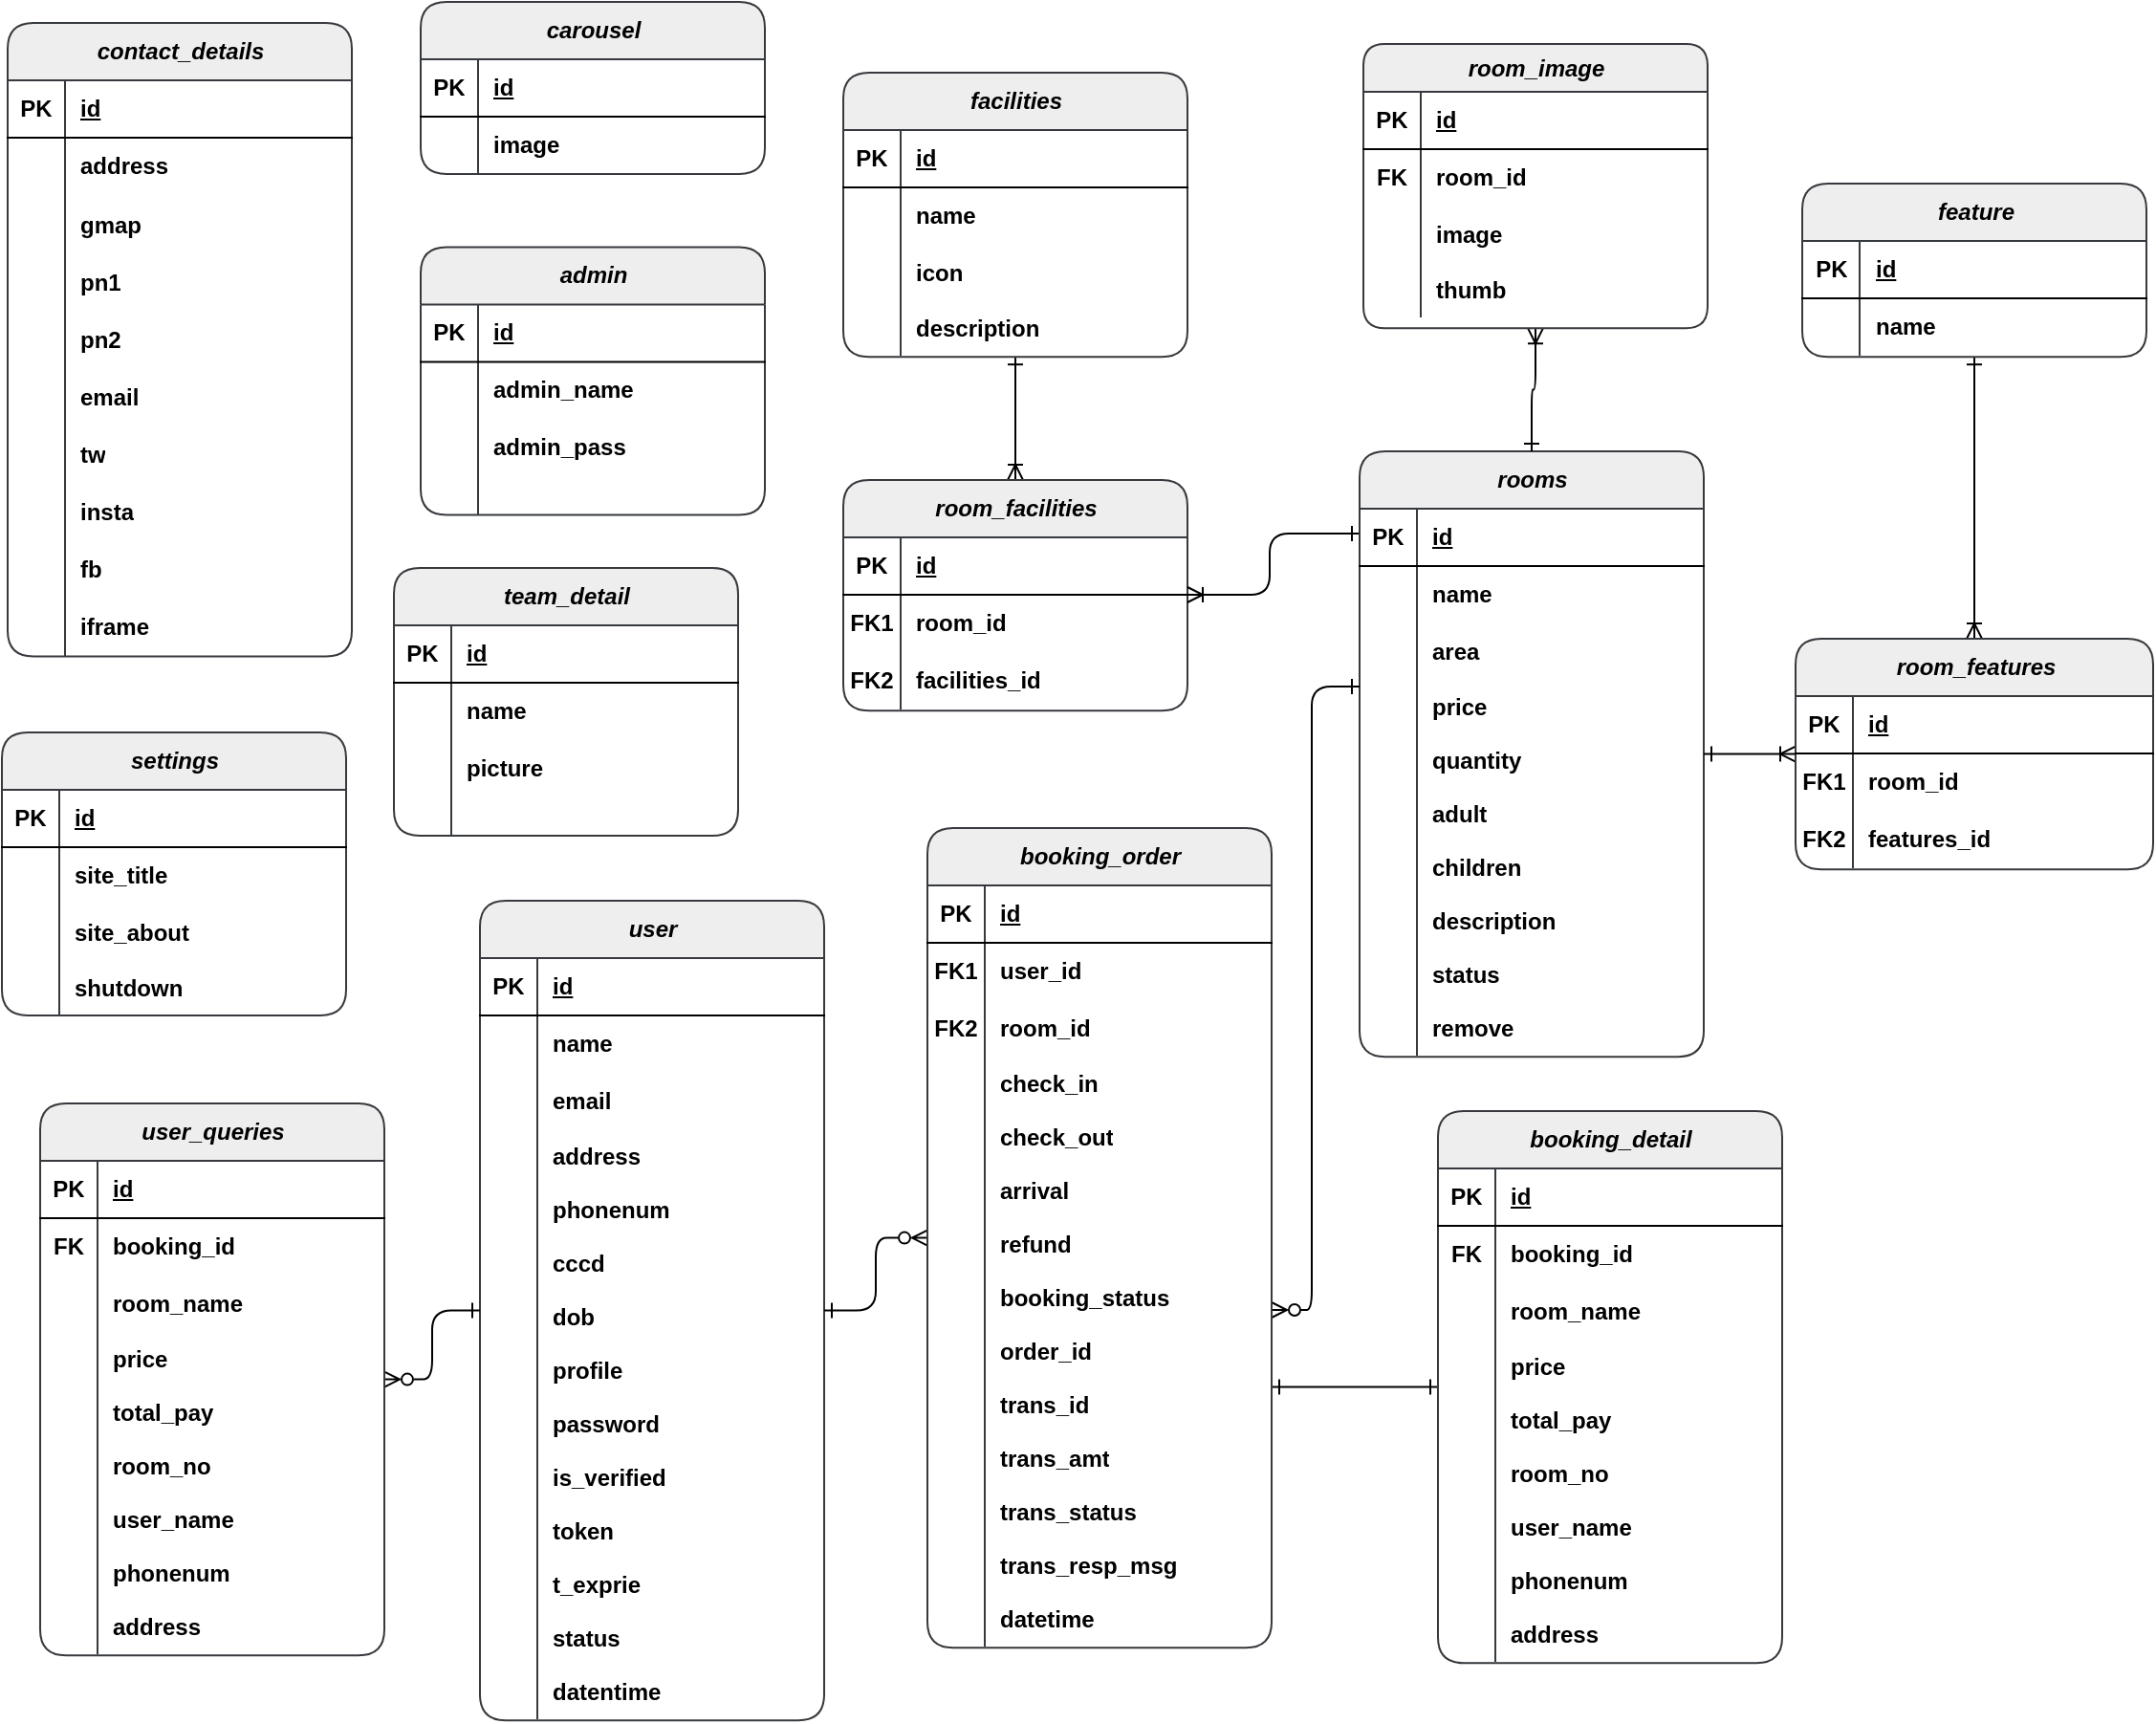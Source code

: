 <mxfile version="24.2.2" type="github">
  <diagram id="C5RBs43oDa-KdzZeNtuy" name="Page-1">
    <mxGraphModel dx="1958" dy="908" grid="0" gridSize="10" guides="1" tooltips="1" connect="1" arrows="1" fold="1" page="0" pageScale="1" pageWidth="827" pageHeight="1169" math="0" shadow="0">
      <root>
        <mxCell id="WIyWlLk6GJQsqaUBKTNV-0" />
        <mxCell id="WIyWlLk6GJQsqaUBKTNV-1" parent="WIyWlLk6GJQsqaUBKTNV-0" />
        <mxCell id="HTe-NlXerDWldS1bNfJK-65" value="&lt;span style=&quot;font-style: italic;&quot;&gt;admin&lt;/span&gt;" style="shape=table;startSize=30;container=1;collapsible=1;childLayout=tableLayout;fixedRows=1;rowLines=0;fontStyle=1;align=center;resizeLast=1;html=1;fillColor=#eeeeee;strokeColor=#36393d;rounded=1;" vertex="1" parent="WIyWlLk6GJQsqaUBKTNV-1">
          <mxGeometry x="438" y="234.29" width="180" height="140" as="geometry" />
        </mxCell>
        <mxCell id="HTe-NlXerDWldS1bNfJK-66" value="" style="shape=tableRow;horizontal=0;startSize=0;swimlaneHead=0;swimlaneBody=0;fillColor=none;collapsible=0;dropTarget=0;points=[[0,0.5],[1,0.5]];portConstraint=eastwest;top=0;left=0;right=0;bottom=1;fontStyle=1;rounded=1;" vertex="1" parent="HTe-NlXerDWldS1bNfJK-65">
          <mxGeometry y="30" width="180" height="30" as="geometry" />
        </mxCell>
        <mxCell id="HTe-NlXerDWldS1bNfJK-67" value="PK" style="shape=partialRectangle;connectable=0;fillColor=none;top=0;left=0;bottom=0;right=0;fontStyle=1;overflow=hidden;whiteSpace=wrap;html=1;rounded=1;" vertex="1" parent="HTe-NlXerDWldS1bNfJK-66">
          <mxGeometry width="30" height="30" as="geometry">
            <mxRectangle width="30" height="30" as="alternateBounds" />
          </mxGeometry>
        </mxCell>
        <mxCell id="HTe-NlXerDWldS1bNfJK-68" value="&lt;span style=&quot;text-wrap: nowrap;&quot;&gt;id&lt;/span&gt;" style="shape=partialRectangle;connectable=0;fillColor=none;top=0;left=0;bottom=0;right=0;align=left;spacingLeft=6;fontStyle=5;overflow=hidden;whiteSpace=wrap;html=1;rounded=1;" vertex="1" parent="HTe-NlXerDWldS1bNfJK-66">
          <mxGeometry x="30" width="150" height="30" as="geometry">
            <mxRectangle width="150" height="30" as="alternateBounds" />
          </mxGeometry>
        </mxCell>
        <mxCell id="HTe-NlXerDWldS1bNfJK-69" value="" style="shape=tableRow;horizontal=0;startSize=0;swimlaneHead=0;swimlaneBody=0;fillColor=none;collapsible=0;dropTarget=0;points=[[0,0.5],[1,0.5]];portConstraint=eastwest;top=0;left=0;right=0;bottom=0;fontStyle=1;rounded=1;" vertex="1" parent="HTe-NlXerDWldS1bNfJK-65">
          <mxGeometry y="60" width="180" height="30" as="geometry" />
        </mxCell>
        <mxCell id="HTe-NlXerDWldS1bNfJK-70" value="" style="shape=partialRectangle;connectable=0;fillColor=none;top=0;left=0;bottom=0;right=0;editable=1;overflow=hidden;whiteSpace=wrap;html=1;fontStyle=1;rounded=1;" vertex="1" parent="HTe-NlXerDWldS1bNfJK-69">
          <mxGeometry width="30" height="30" as="geometry">
            <mxRectangle width="30" height="30" as="alternateBounds" />
          </mxGeometry>
        </mxCell>
        <mxCell id="HTe-NlXerDWldS1bNfJK-71" value="&lt;span style=&quot;text-wrap: nowrap;&quot;&gt;admin_name&lt;/span&gt;" style="shape=partialRectangle;connectable=0;fillColor=none;top=0;left=0;bottom=0;right=0;align=left;spacingLeft=6;overflow=hidden;whiteSpace=wrap;html=1;fontStyle=1;rounded=1;" vertex="1" parent="HTe-NlXerDWldS1bNfJK-69">
          <mxGeometry x="30" width="150" height="30" as="geometry">
            <mxRectangle width="150" height="30" as="alternateBounds" />
          </mxGeometry>
        </mxCell>
        <mxCell id="HTe-NlXerDWldS1bNfJK-72" value="" style="shape=tableRow;horizontal=0;startSize=0;swimlaneHead=0;swimlaneBody=0;fillColor=none;collapsible=0;dropTarget=0;points=[[0,0.5],[1,0.5]];portConstraint=eastwest;top=0;left=0;right=0;bottom=0;fontStyle=1;rounded=1;" vertex="1" parent="HTe-NlXerDWldS1bNfJK-65">
          <mxGeometry y="90" width="180" height="30" as="geometry" />
        </mxCell>
        <mxCell id="HTe-NlXerDWldS1bNfJK-73" value="" style="shape=partialRectangle;connectable=0;fillColor=none;top=0;left=0;bottom=0;right=0;editable=1;overflow=hidden;whiteSpace=wrap;html=1;fontStyle=1;rounded=1;" vertex="1" parent="HTe-NlXerDWldS1bNfJK-72">
          <mxGeometry width="30" height="30" as="geometry">
            <mxRectangle width="30" height="30" as="alternateBounds" />
          </mxGeometry>
        </mxCell>
        <mxCell id="HTe-NlXerDWldS1bNfJK-74" value="&lt;span style=&quot;text-wrap: nowrap;&quot;&gt;admin_pass&lt;/span&gt;" style="shape=partialRectangle;connectable=0;fillColor=none;top=0;left=0;bottom=0;right=0;align=left;spacingLeft=6;overflow=hidden;whiteSpace=wrap;html=1;fontStyle=1;rounded=1;" vertex="1" parent="HTe-NlXerDWldS1bNfJK-72">
          <mxGeometry x="30" width="150" height="30" as="geometry">
            <mxRectangle width="150" height="30" as="alternateBounds" />
          </mxGeometry>
        </mxCell>
        <mxCell id="HTe-NlXerDWldS1bNfJK-75" value="" style="shape=tableRow;horizontal=0;startSize=0;swimlaneHead=0;swimlaneBody=0;fillColor=none;collapsible=0;dropTarget=0;points=[[0,0.5],[1,0.5]];portConstraint=eastwest;top=0;left=0;right=0;bottom=0;fontStyle=1;rounded=1;" vertex="1" parent="HTe-NlXerDWldS1bNfJK-65">
          <mxGeometry y="120" width="180" height="20" as="geometry" />
        </mxCell>
        <mxCell id="HTe-NlXerDWldS1bNfJK-76" value="" style="shape=partialRectangle;connectable=0;fillColor=none;top=0;left=0;bottom=0;right=0;editable=1;overflow=hidden;whiteSpace=wrap;html=1;fontStyle=1;rounded=1;" vertex="1" parent="HTe-NlXerDWldS1bNfJK-75">
          <mxGeometry width="30" height="20" as="geometry">
            <mxRectangle width="30" height="20" as="alternateBounds" />
          </mxGeometry>
        </mxCell>
        <mxCell id="HTe-NlXerDWldS1bNfJK-77" value="" style="shape=partialRectangle;connectable=0;fillColor=none;top=0;left=0;bottom=0;right=0;align=left;spacingLeft=6;overflow=hidden;whiteSpace=wrap;html=1;fontStyle=1;rounded=1;" vertex="1" parent="HTe-NlXerDWldS1bNfJK-75">
          <mxGeometry x="30" width="150" height="20" as="geometry">
            <mxRectangle width="150" height="20" as="alternateBounds" />
          </mxGeometry>
        </mxCell>
        <mxCell id="HTe-NlXerDWldS1bNfJK-174" style="edgeStyle=orthogonalEdgeStyle;rounded=1;orthogonalLoop=1;jettySize=auto;html=1;startArrow=ERone;startFill=0;endArrow=ERoneToMany;endFill=0;" edge="1" parent="WIyWlLk6GJQsqaUBKTNV-1" source="HTe-NlXerDWldS1bNfJK-91" target="HTe-NlXerDWldS1bNfJK-118">
          <mxGeometry relative="1" as="geometry" />
        </mxCell>
        <mxCell id="HTe-NlXerDWldS1bNfJK-91" value="&lt;span style=&quot;font-style: italic;&quot;&gt;facilities&lt;/span&gt;" style="shape=table;startSize=30;container=1;collapsible=1;childLayout=tableLayout;fixedRows=1;rowLines=0;fontStyle=1;align=center;resizeLast=1;html=1;fillColor=#eeeeee;strokeColor=#36393d;rounded=1;" vertex="1" parent="WIyWlLk6GJQsqaUBKTNV-1">
          <mxGeometry x="659" y="143" width="180" height="148.583" as="geometry" />
        </mxCell>
        <mxCell id="HTe-NlXerDWldS1bNfJK-92" value="" style="shape=tableRow;horizontal=0;startSize=0;swimlaneHead=0;swimlaneBody=0;fillColor=none;collapsible=0;dropTarget=0;points=[[0,0.5],[1,0.5]];portConstraint=eastwest;top=0;left=0;right=0;bottom=1;fontStyle=1;rounded=1;" vertex="1" parent="HTe-NlXerDWldS1bNfJK-91">
          <mxGeometry y="30" width="180" height="30" as="geometry" />
        </mxCell>
        <mxCell id="HTe-NlXerDWldS1bNfJK-93" value="PK" style="shape=partialRectangle;connectable=0;fillColor=none;top=0;left=0;bottom=0;right=0;fontStyle=1;overflow=hidden;whiteSpace=wrap;html=1;rounded=1;" vertex="1" parent="HTe-NlXerDWldS1bNfJK-92">
          <mxGeometry width="30" height="30" as="geometry">
            <mxRectangle width="30" height="30" as="alternateBounds" />
          </mxGeometry>
        </mxCell>
        <mxCell id="HTe-NlXerDWldS1bNfJK-94" value="&lt;span style=&quot;text-wrap: nowrap;&quot;&gt;id&lt;/span&gt;" style="shape=partialRectangle;connectable=0;fillColor=none;top=0;left=0;bottom=0;right=0;align=left;spacingLeft=6;fontStyle=5;overflow=hidden;whiteSpace=wrap;html=1;rounded=1;" vertex="1" parent="HTe-NlXerDWldS1bNfJK-92">
          <mxGeometry x="30" width="150" height="30" as="geometry">
            <mxRectangle width="150" height="30" as="alternateBounds" />
          </mxGeometry>
        </mxCell>
        <mxCell id="HTe-NlXerDWldS1bNfJK-95" value="" style="shape=tableRow;horizontal=0;startSize=0;swimlaneHead=0;swimlaneBody=0;fillColor=none;collapsible=0;dropTarget=0;points=[[0,0.5],[1,0.5]];portConstraint=eastwest;top=0;left=0;right=0;bottom=0;fontStyle=1;rounded=1;" vertex="1" parent="HTe-NlXerDWldS1bNfJK-91">
          <mxGeometry y="60" width="180" height="30" as="geometry" />
        </mxCell>
        <mxCell id="HTe-NlXerDWldS1bNfJK-96" value="" style="shape=partialRectangle;connectable=0;fillColor=none;top=0;left=0;bottom=0;right=0;editable=1;overflow=hidden;whiteSpace=wrap;html=1;fontStyle=1;rounded=1;" vertex="1" parent="HTe-NlXerDWldS1bNfJK-95">
          <mxGeometry width="30" height="30" as="geometry">
            <mxRectangle width="30" height="30" as="alternateBounds" />
          </mxGeometry>
        </mxCell>
        <mxCell id="HTe-NlXerDWldS1bNfJK-97" value="&lt;span style=&quot;text-wrap: nowrap;&quot;&gt;name&lt;/span&gt;" style="shape=partialRectangle;connectable=0;fillColor=none;top=0;left=0;bottom=0;right=0;align=left;spacingLeft=6;overflow=hidden;whiteSpace=wrap;html=1;fontStyle=1;rounded=1;" vertex="1" parent="HTe-NlXerDWldS1bNfJK-95">
          <mxGeometry x="30" width="150" height="30" as="geometry">
            <mxRectangle width="150" height="30" as="alternateBounds" />
          </mxGeometry>
        </mxCell>
        <mxCell id="HTe-NlXerDWldS1bNfJK-98" value="" style="shape=tableRow;horizontal=0;startSize=0;swimlaneHead=0;swimlaneBody=0;fillColor=none;collapsible=0;dropTarget=0;points=[[0,0.5],[1,0.5]];portConstraint=eastwest;top=0;left=0;right=0;bottom=0;fontStyle=1;rounded=1;" vertex="1" parent="HTe-NlXerDWldS1bNfJK-91">
          <mxGeometry y="90" width="180" height="30" as="geometry" />
        </mxCell>
        <mxCell id="HTe-NlXerDWldS1bNfJK-99" value="" style="shape=partialRectangle;connectable=0;fillColor=none;top=0;left=0;bottom=0;right=0;editable=1;overflow=hidden;whiteSpace=wrap;html=1;fontStyle=1;rounded=1;" vertex="1" parent="HTe-NlXerDWldS1bNfJK-98">
          <mxGeometry width="30" height="30" as="geometry">
            <mxRectangle width="30" height="30" as="alternateBounds" />
          </mxGeometry>
        </mxCell>
        <mxCell id="HTe-NlXerDWldS1bNfJK-100" value="&lt;span style=&quot;text-wrap: nowrap;&quot;&gt;icon&lt;/span&gt;" style="shape=partialRectangle;connectable=0;fillColor=none;top=0;left=0;bottom=0;right=0;align=left;spacingLeft=6;overflow=hidden;whiteSpace=wrap;html=1;fontStyle=1;rounded=1;" vertex="1" parent="HTe-NlXerDWldS1bNfJK-98">
          <mxGeometry x="30" width="150" height="30" as="geometry">
            <mxRectangle width="150" height="30" as="alternateBounds" />
          </mxGeometry>
        </mxCell>
        <mxCell id="HTe-NlXerDWldS1bNfJK-101" value="" style="shape=tableRow;horizontal=0;startSize=0;swimlaneHead=0;swimlaneBody=0;fillColor=none;collapsible=0;dropTarget=0;points=[[0,0.5],[1,0.5]];portConstraint=eastwest;top=0;left=0;right=0;bottom=0;fontStyle=1;rounded=1;" vertex="1" parent="HTe-NlXerDWldS1bNfJK-91">
          <mxGeometry y="120" width="180" height="28" as="geometry" />
        </mxCell>
        <mxCell id="HTe-NlXerDWldS1bNfJK-102" value="" style="shape=partialRectangle;connectable=0;fillColor=none;top=0;left=0;bottom=0;right=0;editable=1;overflow=hidden;whiteSpace=wrap;html=1;fontStyle=1;rounded=1;" vertex="1" parent="HTe-NlXerDWldS1bNfJK-101">
          <mxGeometry width="30" height="28" as="geometry">
            <mxRectangle width="30" height="28" as="alternateBounds" />
          </mxGeometry>
        </mxCell>
        <mxCell id="HTe-NlXerDWldS1bNfJK-103" value="description" style="shape=partialRectangle;connectable=0;fillColor=none;top=0;left=0;bottom=0;right=0;align=left;spacingLeft=6;overflow=hidden;whiteSpace=wrap;html=1;fontStyle=1;rounded=1;" vertex="1" parent="HTe-NlXerDWldS1bNfJK-101">
          <mxGeometry x="30" width="150" height="28" as="geometry">
            <mxRectangle width="150" height="28" as="alternateBounds" />
          </mxGeometry>
        </mxCell>
        <mxCell id="HTe-NlXerDWldS1bNfJK-186" style="edgeStyle=orthogonalEdgeStyle;rounded=1;orthogonalLoop=1;jettySize=auto;html=1;endArrow=ERoneToMany;endFill=0;startArrow=ERone;startFill=0;" edge="1" parent="WIyWlLk6GJQsqaUBKTNV-1" source="HTe-NlXerDWldS1bNfJK-105" target="HTe-NlXerDWldS1bNfJK-175">
          <mxGeometry relative="1" as="geometry" />
        </mxCell>
        <mxCell id="HTe-NlXerDWldS1bNfJK-105" value="&lt;span style=&quot;font-style: italic;&quot;&gt;feature&lt;/span&gt;" style="shape=table;startSize=30;container=1;collapsible=1;childLayout=tableLayout;fixedRows=1;rowLines=0;fontStyle=1;align=center;resizeLast=1;html=1;fillColor=#eeeeee;strokeColor=#36393d;rounded=1;" vertex="1" parent="WIyWlLk6GJQsqaUBKTNV-1">
          <mxGeometry x="1160.5" y="201" width="180" height="90.583" as="geometry" />
        </mxCell>
        <mxCell id="HTe-NlXerDWldS1bNfJK-106" value="" style="shape=tableRow;horizontal=0;startSize=0;swimlaneHead=0;swimlaneBody=0;fillColor=none;collapsible=0;dropTarget=0;points=[[0,0.5],[1,0.5]];portConstraint=eastwest;top=0;left=0;right=0;bottom=1;fontStyle=1;rounded=1;" vertex="1" parent="HTe-NlXerDWldS1bNfJK-105">
          <mxGeometry y="30" width="180" height="30" as="geometry" />
        </mxCell>
        <mxCell id="HTe-NlXerDWldS1bNfJK-107" value="PK" style="shape=partialRectangle;connectable=0;fillColor=none;top=0;left=0;bottom=0;right=0;fontStyle=1;overflow=hidden;whiteSpace=wrap;html=1;rounded=1;" vertex="1" parent="HTe-NlXerDWldS1bNfJK-106">
          <mxGeometry width="30" height="30" as="geometry">
            <mxRectangle width="30" height="30" as="alternateBounds" />
          </mxGeometry>
        </mxCell>
        <mxCell id="HTe-NlXerDWldS1bNfJK-108" value="&lt;span style=&quot;text-wrap: nowrap;&quot;&gt;id&lt;/span&gt;" style="shape=partialRectangle;connectable=0;fillColor=none;top=0;left=0;bottom=0;right=0;align=left;spacingLeft=6;fontStyle=5;overflow=hidden;whiteSpace=wrap;html=1;rounded=1;" vertex="1" parent="HTe-NlXerDWldS1bNfJK-106">
          <mxGeometry x="30" width="150" height="30" as="geometry">
            <mxRectangle width="150" height="30" as="alternateBounds" />
          </mxGeometry>
        </mxCell>
        <mxCell id="HTe-NlXerDWldS1bNfJK-109" value="" style="shape=tableRow;horizontal=0;startSize=0;swimlaneHead=0;swimlaneBody=0;fillColor=none;collapsible=0;dropTarget=0;points=[[0,0.5],[1,0.5]];portConstraint=eastwest;top=0;left=0;right=0;bottom=0;fontStyle=1;rounded=1;" vertex="1" parent="HTe-NlXerDWldS1bNfJK-105">
          <mxGeometry y="60" width="180" height="30" as="geometry" />
        </mxCell>
        <mxCell id="HTe-NlXerDWldS1bNfJK-110" value="" style="shape=partialRectangle;connectable=0;fillColor=none;top=0;left=0;bottom=0;right=0;editable=1;overflow=hidden;whiteSpace=wrap;html=1;fontStyle=1;rounded=1;" vertex="1" parent="HTe-NlXerDWldS1bNfJK-109">
          <mxGeometry width="30" height="30" as="geometry">
            <mxRectangle width="30" height="30" as="alternateBounds" />
          </mxGeometry>
        </mxCell>
        <mxCell id="HTe-NlXerDWldS1bNfJK-111" value="&lt;span style=&quot;text-wrap: nowrap;&quot;&gt;name&lt;/span&gt;" style="shape=partialRectangle;connectable=0;fillColor=none;top=0;left=0;bottom=0;right=0;align=left;spacingLeft=6;overflow=hidden;whiteSpace=wrap;html=1;fontStyle=1;rounded=1;" vertex="1" parent="HTe-NlXerDWldS1bNfJK-109">
          <mxGeometry x="30" width="150" height="30" as="geometry">
            <mxRectangle width="150" height="30" as="alternateBounds" />
          </mxGeometry>
        </mxCell>
        <mxCell id="HTe-NlXerDWldS1bNfJK-118" value="&lt;span style=&quot;font-style: italic;&quot;&gt;room_facilities&lt;/span&gt;" style="shape=table;startSize=30;container=1;collapsible=1;childLayout=tableLayout;fixedRows=1;rowLines=0;fontStyle=1;align=center;resizeLast=1;html=1;fillColor=#eeeeee;strokeColor=#36393d;rounded=1;" vertex="1" parent="WIyWlLk6GJQsqaUBKTNV-1">
          <mxGeometry x="659" y="356" width="180" height="120.583" as="geometry" />
        </mxCell>
        <mxCell id="HTe-NlXerDWldS1bNfJK-119" value="" style="shape=tableRow;horizontal=0;startSize=0;swimlaneHead=0;swimlaneBody=0;fillColor=none;collapsible=0;dropTarget=0;points=[[0,0.5],[1,0.5]];portConstraint=eastwest;top=0;left=0;right=0;bottom=1;fontStyle=1;rounded=1;" vertex="1" parent="HTe-NlXerDWldS1bNfJK-118">
          <mxGeometry y="30" width="180" height="30" as="geometry" />
        </mxCell>
        <mxCell id="HTe-NlXerDWldS1bNfJK-120" value="PK" style="shape=partialRectangle;connectable=0;fillColor=none;top=0;left=0;bottom=0;right=0;fontStyle=1;overflow=hidden;whiteSpace=wrap;html=1;rounded=1;" vertex="1" parent="HTe-NlXerDWldS1bNfJK-119">
          <mxGeometry width="30" height="30" as="geometry">
            <mxRectangle width="30" height="30" as="alternateBounds" />
          </mxGeometry>
        </mxCell>
        <mxCell id="HTe-NlXerDWldS1bNfJK-121" value="&lt;span style=&quot;text-wrap: nowrap;&quot;&gt;id&lt;/span&gt;" style="shape=partialRectangle;connectable=0;fillColor=none;top=0;left=0;bottom=0;right=0;align=left;spacingLeft=6;fontStyle=5;overflow=hidden;whiteSpace=wrap;html=1;rounded=1;" vertex="1" parent="HTe-NlXerDWldS1bNfJK-119">
          <mxGeometry x="30" width="150" height="30" as="geometry">
            <mxRectangle width="150" height="30" as="alternateBounds" />
          </mxGeometry>
        </mxCell>
        <mxCell id="HTe-NlXerDWldS1bNfJK-122" value="" style="shape=tableRow;horizontal=0;startSize=0;swimlaneHead=0;swimlaneBody=0;fillColor=none;collapsible=0;dropTarget=0;points=[[0,0.5],[1,0.5]];portConstraint=eastwest;top=0;left=0;right=0;bottom=0;fontStyle=1;rounded=1;" vertex="1" parent="HTe-NlXerDWldS1bNfJK-118">
          <mxGeometry y="60" width="180" height="30" as="geometry" />
        </mxCell>
        <mxCell id="HTe-NlXerDWldS1bNfJK-123" value="FK1" style="shape=partialRectangle;connectable=0;fillColor=none;top=0;left=0;bottom=0;right=0;editable=1;overflow=hidden;whiteSpace=wrap;html=1;fontStyle=1;rounded=1;" vertex="1" parent="HTe-NlXerDWldS1bNfJK-122">
          <mxGeometry width="30" height="30" as="geometry">
            <mxRectangle width="30" height="30" as="alternateBounds" />
          </mxGeometry>
        </mxCell>
        <mxCell id="HTe-NlXerDWldS1bNfJK-124" value="&lt;span style=&quot;text-wrap: nowrap;&quot;&gt;room_id&lt;/span&gt;" style="shape=partialRectangle;connectable=0;fillColor=none;top=0;left=0;bottom=0;right=0;align=left;spacingLeft=6;overflow=hidden;whiteSpace=wrap;html=1;fontStyle=1;rounded=1;" vertex="1" parent="HTe-NlXerDWldS1bNfJK-122">
          <mxGeometry x="30" width="150" height="30" as="geometry">
            <mxRectangle width="150" height="30" as="alternateBounds" />
          </mxGeometry>
        </mxCell>
        <mxCell id="HTe-NlXerDWldS1bNfJK-125" value="" style="shape=tableRow;horizontal=0;startSize=0;swimlaneHead=0;swimlaneBody=0;fillColor=none;collapsible=0;dropTarget=0;points=[[0,0.5],[1,0.5]];portConstraint=eastwest;top=0;left=0;right=0;bottom=0;fontStyle=1;rounded=1;" vertex="1" parent="HTe-NlXerDWldS1bNfJK-118">
          <mxGeometry y="90" width="180" height="30" as="geometry" />
        </mxCell>
        <mxCell id="HTe-NlXerDWldS1bNfJK-126" value="FK2" style="shape=partialRectangle;connectable=0;fillColor=none;top=0;left=0;bottom=0;right=0;editable=1;overflow=hidden;whiteSpace=wrap;html=1;fontStyle=1;rounded=1;" vertex="1" parent="HTe-NlXerDWldS1bNfJK-125">
          <mxGeometry width="30" height="30" as="geometry">
            <mxRectangle width="30" height="30" as="alternateBounds" />
          </mxGeometry>
        </mxCell>
        <mxCell id="HTe-NlXerDWldS1bNfJK-127" value="&lt;span style=&quot;text-wrap: nowrap;&quot;&gt;facilities_id&lt;/span&gt;" style="shape=partialRectangle;connectable=0;fillColor=none;top=0;left=0;bottom=0;right=0;align=left;spacingLeft=6;overflow=hidden;whiteSpace=wrap;html=1;fontStyle=1;rounded=1;" vertex="1" parent="HTe-NlXerDWldS1bNfJK-125">
          <mxGeometry x="30" width="150" height="30" as="geometry">
            <mxRectangle width="150" height="30" as="alternateBounds" />
          </mxGeometry>
        </mxCell>
        <mxCell id="HTe-NlXerDWldS1bNfJK-173" style="edgeStyle=orthogonalEdgeStyle;rounded=1;orthogonalLoop=1;jettySize=auto;html=1;startArrow=ERone;startFill=0;endArrow=ERoneToMany;endFill=0;" edge="1" parent="WIyWlLk6GJQsqaUBKTNV-1" source="HTe-NlXerDWldS1bNfJK-142" target="HTe-NlXerDWldS1bNfJK-118">
          <mxGeometry relative="1" as="geometry">
            <Array as="points">
              <mxPoint x="882" y="384" />
              <mxPoint x="882" y="416" />
            </Array>
          </mxGeometry>
        </mxCell>
        <mxCell id="HTe-NlXerDWldS1bNfJK-142" value="&lt;span style=&quot;font-style: italic;&quot;&gt;rooms&lt;/span&gt;" style="shape=table;startSize=30;container=1;collapsible=1;childLayout=tableLayout;fixedRows=1;rowLines=0;fontStyle=1;align=center;resizeLast=1;html=1;fillColor=#eeeeee;strokeColor=#36393d;rounded=1;" vertex="1" parent="WIyWlLk6GJQsqaUBKTNV-1">
          <mxGeometry x="929" y="341" width="180" height="316.583" as="geometry" />
        </mxCell>
        <mxCell id="HTe-NlXerDWldS1bNfJK-143" value="" style="shape=tableRow;horizontal=0;startSize=0;swimlaneHead=0;swimlaneBody=0;fillColor=none;collapsible=0;dropTarget=0;points=[[0,0.5],[1,0.5]];portConstraint=eastwest;top=0;left=0;right=0;bottom=1;fontStyle=1;rounded=1;" vertex="1" parent="HTe-NlXerDWldS1bNfJK-142">
          <mxGeometry y="30" width="180" height="30" as="geometry" />
        </mxCell>
        <mxCell id="HTe-NlXerDWldS1bNfJK-144" value="PK" style="shape=partialRectangle;connectable=0;fillColor=none;top=0;left=0;bottom=0;right=0;fontStyle=1;overflow=hidden;whiteSpace=wrap;html=1;rounded=1;" vertex="1" parent="HTe-NlXerDWldS1bNfJK-143">
          <mxGeometry width="30" height="30" as="geometry">
            <mxRectangle width="30" height="30" as="alternateBounds" />
          </mxGeometry>
        </mxCell>
        <mxCell id="HTe-NlXerDWldS1bNfJK-145" value="&lt;span style=&quot;text-wrap: nowrap;&quot;&gt;id&lt;/span&gt;" style="shape=partialRectangle;connectable=0;fillColor=none;top=0;left=0;bottom=0;right=0;align=left;spacingLeft=6;fontStyle=5;overflow=hidden;whiteSpace=wrap;html=1;rounded=1;" vertex="1" parent="HTe-NlXerDWldS1bNfJK-143">
          <mxGeometry x="30" width="150" height="30" as="geometry">
            <mxRectangle width="150" height="30" as="alternateBounds" />
          </mxGeometry>
        </mxCell>
        <mxCell id="HTe-NlXerDWldS1bNfJK-146" value="" style="shape=tableRow;horizontal=0;startSize=0;swimlaneHead=0;swimlaneBody=0;fillColor=none;collapsible=0;dropTarget=0;points=[[0,0.5],[1,0.5]];portConstraint=eastwest;top=0;left=0;right=0;bottom=0;fontStyle=1;rounded=1;" vertex="1" parent="HTe-NlXerDWldS1bNfJK-142">
          <mxGeometry y="60" width="180" height="30" as="geometry" />
        </mxCell>
        <mxCell id="HTe-NlXerDWldS1bNfJK-147" value="" style="shape=partialRectangle;connectable=0;fillColor=none;top=0;left=0;bottom=0;right=0;editable=1;overflow=hidden;whiteSpace=wrap;html=1;fontStyle=1;rounded=1;" vertex="1" parent="HTe-NlXerDWldS1bNfJK-146">
          <mxGeometry width="30" height="30" as="geometry">
            <mxRectangle width="30" height="30" as="alternateBounds" />
          </mxGeometry>
        </mxCell>
        <mxCell id="HTe-NlXerDWldS1bNfJK-148" value="&lt;span style=&quot;text-wrap: nowrap;&quot;&gt;name&lt;/span&gt;" style="shape=partialRectangle;connectable=0;fillColor=none;top=0;left=0;bottom=0;right=0;align=left;spacingLeft=6;overflow=hidden;whiteSpace=wrap;html=1;fontStyle=1;rounded=1;" vertex="1" parent="HTe-NlXerDWldS1bNfJK-146">
          <mxGeometry x="30" width="150" height="30" as="geometry">
            <mxRectangle width="150" height="30" as="alternateBounds" />
          </mxGeometry>
        </mxCell>
        <mxCell id="HTe-NlXerDWldS1bNfJK-149" value="" style="shape=tableRow;horizontal=0;startSize=0;swimlaneHead=0;swimlaneBody=0;fillColor=none;collapsible=0;dropTarget=0;points=[[0,0.5],[1,0.5]];portConstraint=eastwest;top=0;left=0;right=0;bottom=0;fontStyle=1;rounded=1;" vertex="1" parent="HTe-NlXerDWldS1bNfJK-142">
          <mxGeometry y="90" width="180" height="30" as="geometry" />
        </mxCell>
        <mxCell id="HTe-NlXerDWldS1bNfJK-150" value="" style="shape=partialRectangle;connectable=0;fillColor=none;top=0;left=0;bottom=0;right=0;editable=1;overflow=hidden;whiteSpace=wrap;html=1;fontStyle=1;rounded=1;" vertex="1" parent="HTe-NlXerDWldS1bNfJK-149">
          <mxGeometry width="30" height="30" as="geometry">
            <mxRectangle width="30" height="30" as="alternateBounds" />
          </mxGeometry>
        </mxCell>
        <mxCell id="HTe-NlXerDWldS1bNfJK-151" value="&lt;span style=&quot;text-wrap: nowrap;&quot;&gt;area&lt;/span&gt;" style="shape=partialRectangle;connectable=0;fillColor=none;top=0;left=0;bottom=0;right=0;align=left;spacingLeft=6;overflow=hidden;whiteSpace=wrap;html=1;fontStyle=1;rounded=1;" vertex="1" parent="HTe-NlXerDWldS1bNfJK-149">
          <mxGeometry x="30" width="150" height="30" as="geometry">
            <mxRectangle width="150" height="30" as="alternateBounds" />
          </mxGeometry>
        </mxCell>
        <mxCell id="HTe-NlXerDWldS1bNfJK-152" value="" style="shape=tableRow;horizontal=0;startSize=0;swimlaneHead=0;swimlaneBody=0;fillColor=none;collapsible=0;dropTarget=0;points=[[0,0.5],[1,0.5]];portConstraint=eastwest;top=0;left=0;right=0;bottom=0;fontStyle=1;rounded=1;" vertex="1" parent="HTe-NlXerDWldS1bNfJK-142">
          <mxGeometry y="120" width="180" height="28" as="geometry" />
        </mxCell>
        <mxCell id="HTe-NlXerDWldS1bNfJK-153" value="" style="shape=partialRectangle;connectable=0;fillColor=none;top=0;left=0;bottom=0;right=0;editable=1;overflow=hidden;whiteSpace=wrap;html=1;fontStyle=1;rounded=1;" vertex="1" parent="HTe-NlXerDWldS1bNfJK-152">
          <mxGeometry width="30" height="28" as="geometry">
            <mxRectangle width="30" height="28" as="alternateBounds" />
          </mxGeometry>
        </mxCell>
        <mxCell id="HTe-NlXerDWldS1bNfJK-154" value="price" style="shape=partialRectangle;connectable=0;fillColor=none;top=0;left=0;bottom=0;right=0;align=left;spacingLeft=6;overflow=hidden;whiteSpace=wrap;html=1;fontStyle=1;rounded=1;" vertex="1" parent="HTe-NlXerDWldS1bNfJK-152">
          <mxGeometry x="30" width="150" height="28" as="geometry">
            <mxRectangle width="150" height="28" as="alternateBounds" />
          </mxGeometry>
        </mxCell>
        <mxCell id="HTe-NlXerDWldS1bNfJK-155" value="" style="shape=tableRow;horizontal=0;startSize=0;swimlaneHead=0;swimlaneBody=0;fillColor=none;collapsible=0;dropTarget=0;points=[[0,0.5],[1,0.5]];portConstraint=eastwest;top=0;left=0;right=0;bottom=0;fontStyle=1;rounded=1;" vertex="1" parent="HTe-NlXerDWldS1bNfJK-142">
          <mxGeometry y="148" width="180" height="28" as="geometry" />
        </mxCell>
        <mxCell id="HTe-NlXerDWldS1bNfJK-156" value="" style="shape=partialRectangle;connectable=0;fillColor=none;top=0;left=0;bottom=0;right=0;editable=1;overflow=hidden;whiteSpace=wrap;html=1;fontStyle=1;rounded=1;" vertex="1" parent="HTe-NlXerDWldS1bNfJK-155">
          <mxGeometry width="30" height="28" as="geometry">
            <mxRectangle width="30" height="28" as="alternateBounds" />
          </mxGeometry>
        </mxCell>
        <mxCell id="HTe-NlXerDWldS1bNfJK-157" value="quantity" style="shape=partialRectangle;connectable=0;fillColor=none;top=0;left=0;bottom=0;right=0;align=left;spacingLeft=6;overflow=hidden;whiteSpace=wrap;html=1;fontStyle=1;rounded=1;" vertex="1" parent="HTe-NlXerDWldS1bNfJK-155">
          <mxGeometry x="30" width="150" height="28" as="geometry">
            <mxRectangle width="150" height="28" as="alternateBounds" />
          </mxGeometry>
        </mxCell>
        <mxCell id="HTe-NlXerDWldS1bNfJK-158" value="" style="shape=tableRow;horizontal=0;startSize=0;swimlaneHead=0;swimlaneBody=0;fillColor=none;collapsible=0;dropTarget=0;points=[[0,0.5],[1,0.5]];portConstraint=eastwest;top=0;left=0;right=0;bottom=0;fontStyle=1;rounded=1;" vertex="1" parent="HTe-NlXerDWldS1bNfJK-142">
          <mxGeometry y="176" width="180" height="28" as="geometry" />
        </mxCell>
        <mxCell id="HTe-NlXerDWldS1bNfJK-159" value="" style="shape=partialRectangle;connectable=0;fillColor=none;top=0;left=0;bottom=0;right=0;editable=1;overflow=hidden;whiteSpace=wrap;html=1;fontStyle=1;rounded=1;" vertex="1" parent="HTe-NlXerDWldS1bNfJK-158">
          <mxGeometry width="30" height="28" as="geometry">
            <mxRectangle width="30" height="28" as="alternateBounds" />
          </mxGeometry>
        </mxCell>
        <mxCell id="HTe-NlXerDWldS1bNfJK-160" value="adult" style="shape=partialRectangle;connectable=0;fillColor=none;top=0;left=0;bottom=0;right=0;align=left;spacingLeft=6;overflow=hidden;whiteSpace=wrap;html=1;fontStyle=1;rounded=1;" vertex="1" parent="HTe-NlXerDWldS1bNfJK-158">
          <mxGeometry x="30" width="150" height="28" as="geometry">
            <mxRectangle width="150" height="28" as="alternateBounds" />
          </mxGeometry>
        </mxCell>
        <mxCell id="HTe-NlXerDWldS1bNfJK-161" value="" style="shape=tableRow;horizontal=0;startSize=0;swimlaneHead=0;swimlaneBody=0;fillColor=none;collapsible=0;dropTarget=0;points=[[0,0.5],[1,0.5]];portConstraint=eastwest;top=0;left=0;right=0;bottom=0;fontStyle=1;rounded=1;" vertex="1" parent="HTe-NlXerDWldS1bNfJK-142">
          <mxGeometry y="204" width="180" height="28" as="geometry" />
        </mxCell>
        <mxCell id="HTe-NlXerDWldS1bNfJK-162" value="" style="shape=partialRectangle;connectable=0;fillColor=none;top=0;left=0;bottom=0;right=0;editable=1;overflow=hidden;whiteSpace=wrap;html=1;fontStyle=1;rounded=1;" vertex="1" parent="HTe-NlXerDWldS1bNfJK-161">
          <mxGeometry width="30" height="28" as="geometry">
            <mxRectangle width="30" height="28" as="alternateBounds" />
          </mxGeometry>
        </mxCell>
        <mxCell id="HTe-NlXerDWldS1bNfJK-163" value="children" style="shape=partialRectangle;connectable=0;fillColor=none;top=0;left=0;bottom=0;right=0;align=left;spacingLeft=6;overflow=hidden;whiteSpace=wrap;html=1;fontStyle=1;rounded=1;" vertex="1" parent="HTe-NlXerDWldS1bNfJK-161">
          <mxGeometry x="30" width="150" height="28" as="geometry">
            <mxRectangle width="150" height="28" as="alternateBounds" />
          </mxGeometry>
        </mxCell>
        <mxCell id="HTe-NlXerDWldS1bNfJK-164" value="" style="shape=tableRow;horizontal=0;startSize=0;swimlaneHead=0;swimlaneBody=0;fillColor=none;collapsible=0;dropTarget=0;points=[[0,0.5],[1,0.5]];portConstraint=eastwest;top=0;left=0;right=0;bottom=0;fontStyle=1;rounded=1;" vertex="1" parent="HTe-NlXerDWldS1bNfJK-142">
          <mxGeometry y="232" width="180" height="28" as="geometry" />
        </mxCell>
        <mxCell id="HTe-NlXerDWldS1bNfJK-165" value="" style="shape=partialRectangle;connectable=0;fillColor=none;top=0;left=0;bottom=0;right=0;editable=1;overflow=hidden;whiteSpace=wrap;html=1;fontStyle=1;rounded=1;" vertex="1" parent="HTe-NlXerDWldS1bNfJK-164">
          <mxGeometry width="30" height="28" as="geometry">
            <mxRectangle width="30" height="28" as="alternateBounds" />
          </mxGeometry>
        </mxCell>
        <mxCell id="HTe-NlXerDWldS1bNfJK-166" value="description" style="shape=partialRectangle;connectable=0;fillColor=none;top=0;left=0;bottom=0;right=0;align=left;spacingLeft=6;overflow=hidden;whiteSpace=wrap;html=1;fontStyle=1;rounded=1;" vertex="1" parent="HTe-NlXerDWldS1bNfJK-164">
          <mxGeometry x="30" width="150" height="28" as="geometry">
            <mxRectangle width="150" height="28" as="alternateBounds" />
          </mxGeometry>
        </mxCell>
        <mxCell id="HTe-NlXerDWldS1bNfJK-167" value="" style="shape=tableRow;horizontal=0;startSize=0;swimlaneHead=0;swimlaneBody=0;fillColor=none;collapsible=0;dropTarget=0;points=[[0,0.5],[1,0.5]];portConstraint=eastwest;top=0;left=0;right=0;bottom=0;fontStyle=1;rounded=1;" vertex="1" parent="HTe-NlXerDWldS1bNfJK-142">
          <mxGeometry y="260" width="180" height="28" as="geometry" />
        </mxCell>
        <mxCell id="HTe-NlXerDWldS1bNfJK-168" value="" style="shape=partialRectangle;connectable=0;fillColor=none;top=0;left=0;bottom=0;right=0;editable=1;overflow=hidden;whiteSpace=wrap;html=1;fontStyle=1;rounded=1;" vertex="1" parent="HTe-NlXerDWldS1bNfJK-167">
          <mxGeometry width="30" height="28" as="geometry">
            <mxRectangle width="30" height="28" as="alternateBounds" />
          </mxGeometry>
        </mxCell>
        <mxCell id="HTe-NlXerDWldS1bNfJK-169" value="status" style="shape=partialRectangle;connectable=0;fillColor=none;top=0;left=0;bottom=0;right=0;align=left;spacingLeft=6;overflow=hidden;whiteSpace=wrap;html=1;fontStyle=1;rounded=1;" vertex="1" parent="HTe-NlXerDWldS1bNfJK-167">
          <mxGeometry x="30" width="150" height="28" as="geometry">
            <mxRectangle width="150" height="28" as="alternateBounds" />
          </mxGeometry>
        </mxCell>
        <mxCell id="HTe-NlXerDWldS1bNfJK-170" value="" style="shape=tableRow;horizontal=0;startSize=0;swimlaneHead=0;swimlaneBody=0;fillColor=none;collapsible=0;dropTarget=0;points=[[0,0.5],[1,0.5]];portConstraint=eastwest;top=0;left=0;right=0;bottom=0;fontStyle=1;rounded=1;" vertex="1" parent="HTe-NlXerDWldS1bNfJK-142">
          <mxGeometry y="288" width="180" height="28" as="geometry" />
        </mxCell>
        <mxCell id="HTe-NlXerDWldS1bNfJK-171" value="" style="shape=partialRectangle;connectable=0;fillColor=none;top=0;left=0;bottom=0;right=0;editable=1;overflow=hidden;whiteSpace=wrap;html=1;fontStyle=1;rounded=1;" vertex="1" parent="HTe-NlXerDWldS1bNfJK-170">
          <mxGeometry width="30" height="28" as="geometry">
            <mxRectangle width="30" height="28" as="alternateBounds" />
          </mxGeometry>
        </mxCell>
        <mxCell id="HTe-NlXerDWldS1bNfJK-172" value="remove" style="shape=partialRectangle;connectable=0;fillColor=none;top=0;left=0;bottom=0;right=0;align=left;spacingLeft=6;overflow=hidden;whiteSpace=wrap;html=1;fontStyle=1;rounded=1;" vertex="1" parent="HTe-NlXerDWldS1bNfJK-170">
          <mxGeometry x="30" width="150" height="28" as="geometry">
            <mxRectangle width="150" height="28" as="alternateBounds" />
          </mxGeometry>
        </mxCell>
        <mxCell id="HTe-NlXerDWldS1bNfJK-187" style="edgeStyle=orthogonalEdgeStyle;rounded=1;orthogonalLoop=1;jettySize=auto;html=1;endArrow=ERone;endFill=0;startArrow=ERoneToMany;startFill=0;" edge="1" parent="WIyWlLk6GJQsqaUBKTNV-1" source="HTe-NlXerDWldS1bNfJK-175" target="HTe-NlXerDWldS1bNfJK-142">
          <mxGeometry relative="1" as="geometry" />
        </mxCell>
        <mxCell id="HTe-NlXerDWldS1bNfJK-175" value="&lt;span style=&quot;font-style: italic;&quot;&gt;room_features&lt;/span&gt;" style="shape=table;startSize=30;container=1;collapsible=1;childLayout=tableLayout;fixedRows=1;rowLines=0;fontStyle=1;align=center;resizeLast=1;html=1;fillColor=#eeeeee;strokeColor=#36393d;rounded=1;" vertex="1" parent="WIyWlLk6GJQsqaUBKTNV-1">
          <mxGeometry x="1157" y="439" width="187" height="120.58" as="geometry" />
        </mxCell>
        <mxCell id="HTe-NlXerDWldS1bNfJK-176" value="" style="shape=tableRow;horizontal=0;startSize=0;swimlaneHead=0;swimlaneBody=0;fillColor=none;collapsible=0;dropTarget=0;points=[[0,0.5],[1,0.5]];portConstraint=eastwest;top=0;left=0;right=0;bottom=1;fontStyle=1;rounded=1;" vertex="1" parent="HTe-NlXerDWldS1bNfJK-175">
          <mxGeometry y="30" width="187" height="30" as="geometry" />
        </mxCell>
        <mxCell id="HTe-NlXerDWldS1bNfJK-177" value="PK" style="shape=partialRectangle;connectable=0;fillColor=none;top=0;left=0;bottom=0;right=0;fontStyle=1;overflow=hidden;whiteSpace=wrap;html=1;rounded=1;" vertex="1" parent="HTe-NlXerDWldS1bNfJK-176">
          <mxGeometry width="30" height="30" as="geometry">
            <mxRectangle width="30" height="30" as="alternateBounds" />
          </mxGeometry>
        </mxCell>
        <mxCell id="HTe-NlXerDWldS1bNfJK-178" value="&lt;span style=&quot;text-wrap: nowrap;&quot;&gt;id&lt;/span&gt;" style="shape=partialRectangle;connectable=0;fillColor=none;top=0;left=0;bottom=0;right=0;align=left;spacingLeft=6;fontStyle=5;overflow=hidden;whiteSpace=wrap;html=1;rounded=1;" vertex="1" parent="HTe-NlXerDWldS1bNfJK-176">
          <mxGeometry x="30" width="157" height="30" as="geometry">
            <mxRectangle width="157" height="30" as="alternateBounds" />
          </mxGeometry>
        </mxCell>
        <mxCell id="HTe-NlXerDWldS1bNfJK-179" value="" style="shape=tableRow;horizontal=0;startSize=0;swimlaneHead=0;swimlaneBody=0;fillColor=none;collapsible=0;dropTarget=0;points=[[0,0.5],[1,0.5]];portConstraint=eastwest;top=0;left=0;right=0;bottom=0;fontStyle=1;rounded=1;" vertex="1" parent="HTe-NlXerDWldS1bNfJK-175">
          <mxGeometry y="60" width="187" height="30" as="geometry" />
        </mxCell>
        <mxCell id="HTe-NlXerDWldS1bNfJK-180" value="FK1" style="shape=partialRectangle;connectable=0;fillColor=none;top=0;left=0;bottom=0;right=0;editable=1;overflow=hidden;whiteSpace=wrap;html=1;fontStyle=1;rounded=1;" vertex="1" parent="HTe-NlXerDWldS1bNfJK-179">
          <mxGeometry width="30" height="30" as="geometry">
            <mxRectangle width="30" height="30" as="alternateBounds" />
          </mxGeometry>
        </mxCell>
        <mxCell id="HTe-NlXerDWldS1bNfJK-181" value="&lt;span style=&quot;text-wrap: nowrap;&quot;&gt;room_id&lt;/span&gt;" style="shape=partialRectangle;connectable=0;fillColor=none;top=0;left=0;bottom=0;right=0;align=left;spacingLeft=6;overflow=hidden;whiteSpace=wrap;html=1;fontStyle=1;rounded=1;" vertex="1" parent="HTe-NlXerDWldS1bNfJK-179">
          <mxGeometry x="30" width="157" height="30" as="geometry">
            <mxRectangle width="157" height="30" as="alternateBounds" />
          </mxGeometry>
        </mxCell>
        <mxCell id="HTe-NlXerDWldS1bNfJK-182" value="" style="shape=tableRow;horizontal=0;startSize=0;swimlaneHead=0;swimlaneBody=0;fillColor=none;collapsible=0;dropTarget=0;points=[[0,0.5],[1,0.5]];portConstraint=eastwest;top=0;left=0;right=0;bottom=0;fontStyle=1;rounded=1;" vertex="1" parent="HTe-NlXerDWldS1bNfJK-175">
          <mxGeometry y="90" width="187" height="30" as="geometry" />
        </mxCell>
        <mxCell id="HTe-NlXerDWldS1bNfJK-183" value="FK2" style="shape=partialRectangle;connectable=0;fillColor=none;top=0;left=0;bottom=0;right=0;editable=1;overflow=hidden;whiteSpace=wrap;html=1;fontStyle=1;rounded=1;" vertex="1" parent="HTe-NlXerDWldS1bNfJK-182">
          <mxGeometry width="30" height="30" as="geometry">
            <mxRectangle width="30" height="30" as="alternateBounds" />
          </mxGeometry>
        </mxCell>
        <mxCell id="HTe-NlXerDWldS1bNfJK-184" value="&lt;span style=&quot;text-wrap: nowrap;&quot;&gt;features_id&lt;/span&gt;" style="shape=partialRectangle;connectable=0;fillColor=none;top=0;left=0;bottom=0;right=0;align=left;spacingLeft=6;overflow=hidden;whiteSpace=wrap;html=1;fontStyle=1;rounded=1;" vertex="1" parent="HTe-NlXerDWldS1bNfJK-182">
          <mxGeometry x="30" width="157" height="30" as="geometry">
            <mxRectangle width="157" height="30" as="alternateBounds" />
          </mxGeometry>
        </mxCell>
        <mxCell id="HTe-NlXerDWldS1bNfJK-201" style="edgeStyle=orthogonalEdgeStyle;rounded=1;orthogonalLoop=1;jettySize=auto;html=1;endArrow=ERone;endFill=0;startArrow=ERoneToMany;startFill=0;" edge="1" parent="WIyWlLk6GJQsqaUBKTNV-1" source="HTe-NlXerDWldS1bNfJK-188" target="HTe-NlXerDWldS1bNfJK-142">
          <mxGeometry relative="1" as="geometry" />
        </mxCell>
        <mxCell id="HTe-NlXerDWldS1bNfJK-188" value="&lt;span style=&quot;font-style: italic;&quot;&gt;room_image&lt;/span&gt;" style="shape=table;startSize=25;container=1;collapsible=1;childLayout=tableLayout;fixedRows=1;rowLines=0;fontStyle=1;align=center;resizeLast=1;html=1;fillColor=#eeeeee;strokeColor=#36393d;rounded=1;" vertex="1" parent="WIyWlLk6GJQsqaUBKTNV-1">
          <mxGeometry x="931" y="128" width="180" height="148.583" as="geometry" />
        </mxCell>
        <mxCell id="HTe-NlXerDWldS1bNfJK-189" value="" style="shape=tableRow;horizontal=0;startSize=0;swimlaneHead=0;swimlaneBody=0;fillColor=none;collapsible=0;dropTarget=0;points=[[0,0.5],[1,0.5]];portConstraint=eastwest;top=0;left=0;right=0;bottom=1;fontStyle=1;rounded=1;" vertex="1" parent="HTe-NlXerDWldS1bNfJK-188">
          <mxGeometry y="25" width="180" height="30" as="geometry" />
        </mxCell>
        <mxCell id="HTe-NlXerDWldS1bNfJK-190" value="PK" style="shape=partialRectangle;connectable=0;fillColor=none;top=0;left=0;bottom=0;right=0;fontStyle=1;overflow=hidden;whiteSpace=wrap;html=1;rounded=1;" vertex="1" parent="HTe-NlXerDWldS1bNfJK-189">
          <mxGeometry width="30" height="30" as="geometry">
            <mxRectangle width="30" height="30" as="alternateBounds" />
          </mxGeometry>
        </mxCell>
        <mxCell id="HTe-NlXerDWldS1bNfJK-191" value="&lt;span style=&quot;text-wrap: nowrap;&quot;&gt;id&lt;/span&gt;" style="shape=partialRectangle;connectable=0;fillColor=none;top=0;left=0;bottom=0;right=0;align=left;spacingLeft=6;fontStyle=5;overflow=hidden;whiteSpace=wrap;html=1;rounded=1;" vertex="1" parent="HTe-NlXerDWldS1bNfJK-189">
          <mxGeometry x="30" width="150" height="30" as="geometry">
            <mxRectangle width="150" height="30" as="alternateBounds" />
          </mxGeometry>
        </mxCell>
        <mxCell id="HTe-NlXerDWldS1bNfJK-192" value="" style="shape=tableRow;horizontal=0;startSize=0;swimlaneHead=0;swimlaneBody=0;fillColor=none;collapsible=0;dropTarget=0;points=[[0,0.5],[1,0.5]];portConstraint=eastwest;top=0;left=0;right=0;bottom=0;fontStyle=1;rounded=1;" vertex="1" parent="HTe-NlXerDWldS1bNfJK-188">
          <mxGeometry y="55" width="180" height="30" as="geometry" />
        </mxCell>
        <mxCell id="HTe-NlXerDWldS1bNfJK-193" value="FK" style="shape=partialRectangle;connectable=0;fillColor=none;top=0;left=0;bottom=0;right=0;editable=1;overflow=hidden;whiteSpace=wrap;html=1;fontStyle=1;rounded=1;" vertex="1" parent="HTe-NlXerDWldS1bNfJK-192">
          <mxGeometry width="30" height="30" as="geometry">
            <mxRectangle width="30" height="30" as="alternateBounds" />
          </mxGeometry>
        </mxCell>
        <mxCell id="HTe-NlXerDWldS1bNfJK-194" value="&lt;span style=&quot;text-wrap: nowrap;&quot;&gt;room_id&lt;/span&gt;" style="shape=partialRectangle;connectable=0;fillColor=none;top=0;left=0;bottom=0;right=0;align=left;spacingLeft=6;overflow=hidden;whiteSpace=wrap;html=1;fontStyle=1;rounded=1;" vertex="1" parent="HTe-NlXerDWldS1bNfJK-192">
          <mxGeometry x="30" width="150" height="30" as="geometry">
            <mxRectangle width="150" height="30" as="alternateBounds" />
          </mxGeometry>
        </mxCell>
        <mxCell id="HTe-NlXerDWldS1bNfJK-195" value="" style="shape=tableRow;horizontal=0;startSize=0;swimlaneHead=0;swimlaneBody=0;fillColor=none;collapsible=0;dropTarget=0;points=[[0,0.5],[1,0.5]];portConstraint=eastwest;top=0;left=0;right=0;bottom=0;fontStyle=1;rounded=1;" vertex="1" parent="HTe-NlXerDWldS1bNfJK-188">
          <mxGeometry y="85" width="180" height="30" as="geometry" />
        </mxCell>
        <mxCell id="HTe-NlXerDWldS1bNfJK-196" value="" style="shape=partialRectangle;connectable=0;fillColor=none;top=0;left=0;bottom=0;right=0;editable=1;overflow=hidden;whiteSpace=wrap;html=1;fontStyle=1;rounded=1;" vertex="1" parent="HTe-NlXerDWldS1bNfJK-195">
          <mxGeometry width="30" height="30" as="geometry">
            <mxRectangle width="30" height="30" as="alternateBounds" />
          </mxGeometry>
        </mxCell>
        <mxCell id="HTe-NlXerDWldS1bNfJK-197" value="&lt;span style=&quot;text-wrap: nowrap;&quot;&gt;image&lt;/span&gt;" style="shape=partialRectangle;connectable=0;fillColor=none;top=0;left=0;bottom=0;right=0;align=left;spacingLeft=6;overflow=hidden;whiteSpace=wrap;html=1;fontStyle=1;rounded=1;" vertex="1" parent="HTe-NlXerDWldS1bNfJK-195">
          <mxGeometry x="30" width="150" height="30" as="geometry">
            <mxRectangle width="150" height="30" as="alternateBounds" />
          </mxGeometry>
        </mxCell>
        <mxCell id="HTe-NlXerDWldS1bNfJK-198" value="" style="shape=tableRow;horizontal=0;startSize=0;swimlaneHead=0;swimlaneBody=0;fillColor=none;collapsible=0;dropTarget=0;points=[[0,0.5],[1,0.5]];portConstraint=eastwest;top=0;left=0;right=0;bottom=0;fontStyle=1;rounded=1;" vertex="1" parent="HTe-NlXerDWldS1bNfJK-188">
          <mxGeometry y="115" width="180" height="28" as="geometry" />
        </mxCell>
        <mxCell id="HTe-NlXerDWldS1bNfJK-199" value="" style="shape=partialRectangle;connectable=0;fillColor=none;top=0;left=0;bottom=0;right=0;editable=1;overflow=hidden;whiteSpace=wrap;html=1;fontStyle=1;rounded=1;" vertex="1" parent="HTe-NlXerDWldS1bNfJK-198">
          <mxGeometry width="30" height="28" as="geometry">
            <mxRectangle width="30" height="28" as="alternateBounds" />
          </mxGeometry>
        </mxCell>
        <mxCell id="HTe-NlXerDWldS1bNfJK-200" value="thumb" style="shape=partialRectangle;connectable=0;fillColor=none;top=0;left=0;bottom=0;right=0;align=left;spacingLeft=6;overflow=hidden;whiteSpace=wrap;html=1;fontStyle=1;rounded=1;" vertex="1" parent="HTe-NlXerDWldS1bNfJK-198">
          <mxGeometry x="30" width="150" height="28" as="geometry">
            <mxRectangle width="150" height="28" as="alternateBounds" />
          </mxGeometry>
        </mxCell>
        <mxCell id="HTe-NlXerDWldS1bNfJK-202" value="&lt;span style=&quot;font-style: italic;&quot;&gt;user&lt;/span&gt;" style="shape=table;startSize=30;container=1;collapsible=1;childLayout=tableLayout;fixedRows=1;rowLines=0;fontStyle=1;align=center;resizeLast=1;html=1;fillColor=#eeeeee;strokeColor=#36393d;rounded=1;" vertex="1" parent="WIyWlLk6GJQsqaUBKTNV-1">
          <mxGeometry x="469" y="576" width="180" height="428.583" as="geometry" />
        </mxCell>
        <mxCell id="HTe-NlXerDWldS1bNfJK-203" value="" style="shape=tableRow;horizontal=0;startSize=0;swimlaneHead=0;swimlaneBody=0;fillColor=none;collapsible=0;dropTarget=0;points=[[0,0.5],[1,0.5]];portConstraint=eastwest;top=0;left=0;right=0;bottom=1;fontStyle=1;rounded=1;" vertex="1" parent="HTe-NlXerDWldS1bNfJK-202">
          <mxGeometry y="30" width="180" height="30" as="geometry" />
        </mxCell>
        <mxCell id="HTe-NlXerDWldS1bNfJK-204" value="PK" style="shape=partialRectangle;connectable=0;fillColor=none;top=0;left=0;bottom=0;right=0;fontStyle=1;overflow=hidden;whiteSpace=wrap;html=1;rounded=1;" vertex="1" parent="HTe-NlXerDWldS1bNfJK-203">
          <mxGeometry width="30" height="30" as="geometry">
            <mxRectangle width="30" height="30" as="alternateBounds" />
          </mxGeometry>
        </mxCell>
        <mxCell id="HTe-NlXerDWldS1bNfJK-205" value="&lt;span style=&quot;text-wrap: nowrap;&quot;&gt;id&lt;/span&gt;" style="shape=partialRectangle;connectable=0;fillColor=none;top=0;left=0;bottom=0;right=0;align=left;spacingLeft=6;fontStyle=5;overflow=hidden;whiteSpace=wrap;html=1;rounded=1;" vertex="1" parent="HTe-NlXerDWldS1bNfJK-203">
          <mxGeometry x="30" width="150" height="30" as="geometry">
            <mxRectangle width="150" height="30" as="alternateBounds" />
          </mxGeometry>
        </mxCell>
        <mxCell id="HTe-NlXerDWldS1bNfJK-206" value="" style="shape=tableRow;horizontal=0;startSize=0;swimlaneHead=0;swimlaneBody=0;fillColor=none;collapsible=0;dropTarget=0;points=[[0,0.5],[1,0.5]];portConstraint=eastwest;top=0;left=0;right=0;bottom=0;fontStyle=1;rounded=1;" vertex="1" parent="HTe-NlXerDWldS1bNfJK-202">
          <mxGeometry y="60" width="180" height="30" as="geometry" />
        </mxCell>
        <mxCell id="HTe-NlXerDWldS1bNfJK-207" value="" style="shape=partialRectangle;connectable=0;fillColor=none;top=0;left=0;bottom=0;right=0;editable=1;overflow=hidden;whiteSpace=wrap;html=1;fontStyle=1;rounded=1;" vertex="1" parent="HTe-NlXerDWldS1bNfJK-206">
          <mxGeometry width="30" height="30" as="geometry">
            <mxRectangle width="30" height="30" as="alternateBounds" />
          </mxGeometry>
        </mxCell>
        <mxCell id="HTe-NlXerDWldS1bNfJK-208" value="&lt;span style=&quot;text-wrap: nowrap;&quot;&gt;name&lt;/span&gt;" style="shape=partialRectangle;connectable=0;fillColor=none;top=0;left=0;bottom=0;right=0;align=left;spacingLeft=6;overflow=hidden;whiteSpace=wrap;html=1;fontStyle=1;rounded=1;" vertex="1" parent="HTe-NlXerDWldS1bNfJK-206">
          <mxGeometry x="30" width="150" height="30" as="geometry">
            <mxRectangle width="150" height="30" as="alternateBounds" />
          </mxGeometry>
        </mxCell>
        <mxCell id="HTe-NlXerDWldS1bNfJK-209" value="" style="shape=tableRow;horizontal=0;startSize=0;swimlaneHead=0;swimlaneBody=0;fillColor=none;collapsible=0;dropTarget=0;points=[[0,0.5],[1,0.5]];portConstraint=eastwest;top=0;left=0;right=0;bottom=0;fontStyle=1;rounded=1;" vertex="1" parent="HTe-NlXerDWldS1bNfJK-202">
          <mxGeometry y="90" width="180" height="30" as="geometry" />
        </mxCell>
        <mxCell id="HTe-NlXerDWldS1bNfJK-210" value="" style="shape=partialRectangle;connectable=0;fillColor=none;top=0;left=0;bottom=0;right=0;editable=1;overflow=hidden;whiteSpace=wrap;html=1;fontStyle=1;rounded=1;" vertex="1" parent="HTe-NlXerDWldS1bNfJK-209">
          <mxGeometry width="30" height="30" as="geometry">
            <mxRectangle width="30" height="30" as="alternateBounds" />
          </mxGeometry>
        </mxCell>
        <mxCell id="HTe-NlXerDWldS1bNfJK-211" value="&lt;span style=&quot;text-wrap: nowrap;&quot;&gt;email&lt;/span&gt;" style="shape=partialRectangle;connectable=0;fillColor=none;top=0;left=0;bottom=0;right=0;align=left;spacingLeft=6;overflow=hidden;whiteSpace=wrap;html=1;fontStyle=1;rounded=1;" vertex="1" parent="HTe-NlXerDWldS1bNfJK-209">
          <mxGeometry x="30" width="150" height="30" as="geometry">
            <mxRectangle width="150" height="30" as="alternateBounds" />
          </mxGeometry>
        </mxCell>
        <mxCell id="HTe-NlXerDWldS1bNfJK-212" value="" style="shape=tableRow;horizontal=0;startSize=0;swimlaneHead=0;swimlaneBody=0;fillColor=none;collapsible=0;dropTarget=0;points=[[0,0.5],[1,0.5]];portConstraint=eastwest;top=0;left=0;right=0;bottom=0;fontStyle=1;rounded=1;" vertex="1" parent="HTe-NlXerDWldS1bNfJK-202">
          <mxGeometry y="120" width="180" height="28" as="geometry" />
        </mxCell>
        <mxCell id="HTe-NlXerDWldS1bNfJK-213" value="" style="shape=partialRectangle;connectable=0;fillColor=none;top=0;left=0;bottom=0;right=0;editable=1;overflow=hidden;whiteSpace=wrap;html=1;fontStyle=1;rounded=1;" vertex="1" parent="HTe-NlXerDWldS1bNfJK-212">
          <mxGeometry width="30" height="28" as="geometry">
            <mxRectangle width="30" height="28" as="alternateBounds" />
          </mxGeometry>
        </mxCell>
        <mxCell id="HTe-NlXerDWldS1bNfJK-214" value="address" style="shape=partialRectangle;connectable=0;fillColor=none;top=0;left=0;bottom=0;right=0;align=left;spacingLeft=6;overflow=hidden;whiteSpace=wrap;html=1;fontStyle=1;rounded=1;" vertex="1" parent="HTe-NlXerDWldS1bNfJK-212">
          <mxGeometry x="30" width="150" height="28" as="geometry">
            <mxRectangle width="150" height="28" as="alternateBounds" />
          </mxGeometry>
        </mxCell>
        <mxCell id="HTe-NlXerDWldS1bNfJK-215" value="" style="shape=tableRow;horizontal=0;startSize=0;swimlaneHead=0;swimlaneBody=0;fillColor=none;collapsible=0;dropTarget=0;points=[[0,0.5],[1,0.5]];portConstraint=eastwest;top=0;left=0;right=0;bottom=0;fontStyle=1;rounded=1;" vertex="1" parent="HTe-NlXerDWldS1bNfJK-202">
          <mxGeometry y="148" width="180" height="28" as="geometry" />
        </mxCell>
        <mxCell id="HTe-NlXerDWldS1bNfJK-216" value="" style="shape=partialRectangle;connectable=0;fillColor=none;top=0;left=0;bottom=0;right=0;editable=1;overflow=hidden;whiteSpace=wrap;html=1;fontStyle=1;rounded=1;" vertex="1" parent="HTe-NlXerDWldS1bNfJK-215">
          <mxGeometry width="30" height="28" as="geometry">
            <mxRectangle width="30" height="28" as="alternateBounds" />
          </mxGeometry>
        </mxCell>
        <mxCell id="HTe-NlXerDWldS1bNfJK-217" value="phonenum" style="shape=partialRectangle;connectable=0;fillColor=none;top=0;left=0;bottom=0;right=0;align=left;spacingLeft=6;overflow=hidden;whiteSpace=wrap;html=1;fontStyle=1;rounded=1;" vertex="1" parent="HTe-NlXerDWldS1bNfJK-215">
          <mxGeometry x="30" width="150" height="28" as="geometry">
            <mxRectangle width="150" height="28" as="alternateBounds" />
          </mxGeometry>
        </mxCell>
        <mxCell id="HTe-NlXerDWldS1bNfJK-218" value="" style="shape=tableRow;horizontal=0;startSize=0;swimlaneHead=0;swimlaneBody=0;fillColor=none;collapsible=0;dropTarget=0;points=[[0,0.5],[1,0.5]];portConstraint=eastwest;top=0;left=0;right=0;bottom=0;fontStyle=1;rounded=1;" vertex="1" parent="HTe-NlXerDWldS1bNfJK-202">
          <mxGeometry y="176" width="180" height="28" as="geometry" />
        </mxCell>
        <mxCell id="HTe-NlXerDWldS1bNfJK-219" value="" style="shape=partialRectangle;connectable=0;fillColor=none;top=0;left=0;bottom=0;right=0;editable=1;overflow=hidden;whiteSpace=wrap;html=1;fontStyle=1;rounded=1;" vertex="1" parent="HTe-NlXerDWldS1bNfJK-218">
          <mxGeometry width="30" height="28" as="geometry">
            <mxRectangle width="30" height="28" as="alternateBounds" />
          </mxGeometry>
        </mxCell>
        <mxCell id="HTe-NlXerDWldS1bNfJK-220" value="cccd" style="shape=partialRectangle;connectable=0;fillColor=none;top=0;left=0;bottom=0;right=0;align=left;spacingLeft=6;overflow=hidden;whiteSpace=wrap;html=1;fontStyle=1;rounded=1;" vertex="1" parent="HTe-NlXerDWldS1bNfJK-218">
          <mxGeometry x="30" width="150" height="28" as="geometry">
            <mxRectangle width="150" height="28" as="alternateBounds" />
          </mxGeometry>
        </mxCell>
        <mxCell id="HTe-NlXerDWldS1bNfJK-221" value="" style="shape=tableRow;horizontal=0;startSize=0;swimlaneHead=0;swimlaneBody=0;fillColor=none;collapsible=0;dropTarget=0;points=[[0,0.5],[1,0.5]];portConstraint=eastwest;top=0;left=0;right=0;bottom=0;fontStyle=1;rounded=1;" vertex="1" parent="HTe-NlXerDWldS1bNfJK-202">
          <mxGeometry y="204" width="180" height="28" as="geometry" />
        </mxCell>
        <mxCell id="HTe-NlXerDWldS1bNfJK-222" value="" style="shape=partialRectangle;connectable=0;fillColor=none;top=0;left=0;bottom=0;right=0;editable=1;overflow=hidden;whiteSpace=wrap;html=1;fontStyle=1;rounded=1;" vertex="1" parent="HTe-NlXerDWldS1bNfJK-221">
          <mxGeometry width="30" height="28" as="geometry">
            <mxRectangle width="30" height="28" as="alternateBounds" />
          </mxGeometry>
        </mxCell>
        <mxCell id="HTe-NlXerDWldS1bNfJK-223" value="dob" style="shape=partialRectangle;connectable=0;fillColor=none;top=0;left=0;bottom=0;right=0;align=left;spacingLeft=6;overflow=hidden;whiteSpace=wrap;html=1;fontStyle=1;rounded=1;" vertex="1" parent="HTe-NlXerDWldS1bNfJK-221">
          <mxGeometry x="30" width="150" height="28" as="geometry">
            <mxRectangle width="150" height="28" as="alternateBounds" />
          </mxGeometry>
        </mxCell>
        <mxCell id="HTe-NlXerDWldS1bNfJK-224" value="" style="shape=tableRow;horizontal=0;startSize=0;swimlaneHead=0;swimlaneBody=0;fillColor=none;collapsible=0;dropTarget=0;points=[[0,0.5],[1,0.5]];portConstraint=eastwest;top=0;left=0;right=0;bottom=0;fontStyle=1;rounded=1;" vertex="1" parent="HTe-NlXerDWldS1bNfJK-202">
          <mxGeometry y="232" width="180" height="28" as="geometry" />
        </mxCell>
        <mxCell id="HTe-NlXerDWldS1bNfJK-225" value="" style="shape=partialRectangle;connectable=0;fillColor=none;top=0;left=0;bottom=0;right=0;editable=1;overflow=hidden;whiteSpace=wrap;html=1;fontStyle=1;rounded=1;" vertex="1" parent="HTe-NlXerDWldS1bNfJK-224">
          <mxGeometry width="30" height="28" as="geometry">
            <mxRectangle width="30" height="28" as="alternateBounds" />
          </mxGeometry>
        </mxCell>
        <mxCell id="HTe-NlXerDWldS1bNfJK-226" value="profile" style="shape=partialRectangle;connectable=0;fillColor=none;top=0;left=0;bottom=0;right=0;align=left;spacingLeft=6;overflow=hidden;whiteSpace=wrap;html=1;fontStyle=1;rounded=1;" vertex="1" parent="HTe-NlXerDWldS1bNfJK-224">
          <mxGeometry x="30" width="150" height="28" as="geometry">
            <mxRectangle width="150" height="28" as="alternateBounds" />
          </mxGeometry>
        </mxCell>
        <mxCell id="HTe-NlXerDWldS1bNfJK-227" value="" style="shape=tableRow;horizontal=0;startSize=0;swimlaneHead=0;swimlaneBody=0;fillColor=none;collapsible=0;dropTarget=0;points=[[0,0.5],[1,0.5]];portConstraint=eastwest;top=0;left=0;right=0;bottom=0;fontStyle=1;rounded=1;" vertex="1" parent="HTe-NlXerDWldS1bNfJK-202">
          <mxGeometry y="260" width="180" height="28" as="geometry" />
        </mxCell>
        <mxCell id="HTe-NlXerDWldS1bNfJK-228" value="" style="shape=partialRectangle;connectable=0;fillColor=none;top=0;left=0;bottom=0;right=0;editable=1;overflow=hidden;whiteSpace=wrap;html=1;fontStyle=1;rounded=1;" vertex="1" parent="HTe-NlXerDWldS1bNfJK-227">
          <mxGeometry width="30" height="28" as="geometry">
            <mxRectangle width="30" height="28" as="alternateBounds" />
          </mxGeometry>
        </mxCell>
        <mxCell id="HTe-NlXerDWldS1bNfJK-229" value="password" style="shape=partialRectangle;connectable=0;fillColor=none;top=0;left=0;bottom=0;right=0;align=left;spacingLeft=6;overflow=hidden;whiteSpace=wrap;html=1;fontStyle=1;rounded=1;" vertex="1" parent="HTe-NlXerDWldS1bNfJK-227">
          <mxGeometry x="30" width="150" height="28" as="geometry">
            <mxRectangle width="150" height="28" as="alternateBounds" />
          </mxGeometry>
        </mxCell>
        <mxCell id="HTe-NlXerDWldS1bNfJK-230" value="" style="shape=tableRow;horizontal=0;startSize=0;swimlaneHead=0;swimlaneBody=0;fillColor=none;collapsible=0;dropTarget=0;points=[[0,0.5],[1,0.5]];portConstraint=eastwest;top=0;left=0;right=0;bottom=0;fontStyle=1;rounded=1;" vertex="1" parent="HTe-NlXerDWldS1bNfJK-202">
          <mxGeometry y="288" width="180" height="28" as="geometry" />
        </mxCell>
        <mxCell id="HTe-NlXerDWldS1bNfJK-231" value="" style="shape=partialRectangle;connectable=0;fillColor=none;top=0;left=0;bottom=0;right=0;editable=1;overflow=hidden;whiteSpace=wrap;html=1;fontStyle=1;rounded=1;" vertex="1" parent="HTe-NlXerDWldS1bNfJK-230">
          <mxGeometry width="30" height="28" as="geometry">
            <mxRectangle width="30" height="28" as="alternateBounds" />
          </mxGeometry>
        </mxCell>
        <mxCell id="HTe-NlXerDWldS1bNfJK-232" value="is_verified" style="shape=partialRectangle;connectable=0;fillColor=none;top=0;left=0;bottom=0;right=0;align=left;spacingLeft=6;overflow=hidden;whiteSpace=wrap;html=1;fontStyle=1;rounded=1;" vertex="1" parent="HTe-NlXerDWldS1bNfJK-230">
          <mxGeometry x="30" width="150" height="28" as="geometry">
            <mxRectangle width="150" height="28" as="alternateBounds" />
          </mxGeometry>
        </mxCell>
        <mxCell id="HTe-NlXerDWldS1bNfJK-233" value="" style="shape=tableRow;horizontal=0;startSize=0;swimlaneHead=0;swimlaneBody=0;fillColor=none;collapsible=0;dropTarget=0;points=[[0,0.5],[1,0.5]];portConstraint=eastwest;top=0;left=0;right=0;bottom=0;fontStyle=1;rounded=1;" vertex="1" parent="HTe-NlXerDWldS1bNfJK-202">
          <mxGeometry y="316" width="180" height="28" as="geometry" />
        </mxCell>
        <mxCell id="HTe-NlXerDWldS1bNfJK-234" value="" style="shape=partialRectangle;connectable=0;fillColor=none;top=0;left=0;bottom=0;right=0;editable=1;overflow=hidden;whiteSpace=wrap;html=1;fontStyle=1;rounded=1;" vertex="1" parent="HTe-NlXerDWldS1bNfJK-233">
          <mxGeometry width="30" height="28" as="geometry">
            <mxRectangle width="30" height="28" as="alternateBounds" />
          </mxGeometry>
        </mxCell>
        <mxCell id="HTe-NlXerDWldS1bNfJK-235" value="token" style="shape=partialRectangle;connectable=0;fillColor=none;top=0;left=0;bottom=0;right=0;align=left;spacingLeft=6;overflow=hidden;whiteSpace=wrap;html=1;fontStyle=1;rounded=1;" vertex="1" parent="HTe-NlXerDWldS1bNfJK-233">
          <mxGeometry x="30" width="150" height="28" as="geometry">
            <mxRectangle width="150" height="28" as="alternateBounds" />
          </mxGeometry>
        </mxCell>
        <mxCell id="HTe-NlXerDWldS1bNfJK-236" value="" style="shape=tableRow;horizontal=0;startSize=0;swimlaneHead=0;swimlaneBody=0;fillColor=none;collapsible=0;dropTarget=0;points=[[0,0.5],[1,0.5]];portConstraint=eastwest;top=0;left=0;right=0;bottom=0;fontStyle=1;rounded=1;" vertex="1" parent="HTe-NlXerDWldS1bNfJK-202">
          <mxGeometry y="344" width="180" height="28" as="geometry" />
        </mxCell>
        <mxCell id="HTe-NlXerDWldS1bNfJK-237" value="" style="shape=partialRectangle;connectable=0;fillColor=none;top=0;left=0;bottom=0;right=0;editable=1;overflow=hidden;whiteSpace=wrap;html=1;fontStyle=1;rounded=1;" vertex="1" parent="HTe-NlXerDWldS1bNfJK-236">
          <mxGeometry width="30" height="28" as="geometry">
            <mxRectangle width="30" height="28" as="alternateBounds" />
          </mxGeometry>
        </mxCell>
        <mxCell id="HTe-NlXerDWldS1bNfJK-238" value="t_exprie" style="shape=partialRectangle;connectable=0;fillColor=none;top=0;left=0;bottom=0;right=0;align=left;spacingLeft=6;overflow=hidden;whiteSpace=wrap;html=1;fontStyle=1;rounded=1;" vertex="1" parent="HTe-NlXerDWldS1bNfJK-236">
          <mxGeometry x="30" width="150" height="28" as="geometry">
            <mxRectangle width="150" height="28" as="alternateBounds" />
          </mxGeometry>
        </mxCell>
        <mxCell id="HTe-NlXerDWldS1bNfJK-239" value="" style="shape=tableRow;horizontal=0;startSize=0;swimlaneHead=0;swimlaneBody=0;fillColor=none;collapsible=0;dropTarget=0;points=[[0,0.5],[1,0.5]];portConstraint=eastwest;top=0;left=0;right=0;bottom=0;fontStyle=1;rounded=1;" vertex="1" parent="HTe-NlXerDWldS1bNfJK-202">
          <mxGeometry y="372" width="180" height="28" as="geometry" />
        </mxCell>
        <mxCell id="HTe-NlXerDWldS1bNfJK-240" value="" style="shape=partialRectangle;connectable=0;fillColor=none;top=0;left=0;bottom=0;right=0;editable=1;overflow=hidden;whiteSpace=wrap;html=1;fontStyle=1;rounded=1;" vertex="1" parent="HTe-NlXerDWldS1bNfJK-239">
          <mxGeometry width="30" height="28" as="geometry">
            <mxRectangle width="30" height="28" as="alternateBounds" />
          </mxGeometry>
        </mxCell>
        <mxCell id="HTe-NlXerDWldS1bNfJK-241" value="status" style="shape=partialRectangle;connectable=0;fillColor=none;top=0;left=0;bottom=0;right=0;align=left;spacingLeft=6;overflow=hidden;whiteSpace=wrap;html=1;fontStyle=1;rounded=1;" vertex="1" parent="HTe-NlXerDWldS1bNfJK-239">
          <mxGeometry x="30" width="150" height="28" as="geometry">
            <mxRectangle width="150" height="28" as="alternateBounds" />
          </mxGeometry>
        </mxCell>
        <mxCell id="HTe-NlXerDWldS1bNfJK-242" value="" style="shape=tableRow;horizontal=0;startSize=0;swimlaneHead=0;swimlaneBody=0;fillColor=none;collapsible=0;dropTarget=0;points=[[0,0.5],[1,0.5]];portConstraint=eastwest;top=0;left=0;right=0;bottom=0;fontStyle=1;rounded=1;" vertex="1" parent="HTe-NlXerDWldS1bNfJK-202">
          <mxGeometry y="400" width="180" height="28" as="geometry" />
        </mxCell>
        <mxCell id="HTe-NlXerDWldS1bNfJK-243" value="" style="shape=partialRectangle;connectable=0;fillColor=none;top=0;left=0;bottom=0;right=0;editable=1;overflow=hidden;whiteSpace=wrap;html=1;fontStyle=1;rounded=1;" vertex="1" parent="HTe-NlXerDWldS1bNfJK-242">
          <mxGeometry width="30" height="28" as="geometry">
            <mxRectangle width="30" height="28" as="alternateBounds" />
          </mxGeometry>
        </mxCell>
        <mxCell id="HTe-NlXerDWldS1bNfJK-244" value="datentime" style="shape=partialRectangle;connectable=0;fillColor=none;top=0;left=0;bottom=0;right=0;align=left;spacingLeft=6;overflow=hidden;whiteSpace=wrap;html=1;fontStyle=1;rounded=1;" vertex="1" parent="HTe-NlXerDWldS1bNfJK-242">
          <mxGeometry x="30" width="150" height="28" as="geometry">
            <mxRectangle width="150" height="28" as="alternateBounds" />
          </mxGeometry>
        </mxCell>
        <mxCell id="HTe-NlXerDWldS1bNfJK-334" style="edgeStyle=orthogonalEdgeStyle;rounded=1;orthogonalLoop=1;jettySize=auto;html=1;endArrow=ERone;endFill=0;startArrow=ERone;startFill=0;" edge="1" parent="WIyWlLk6GJQsqaUBKTNV-1" source="HTe-NlXerDWldS1bNfJK-245" target="HTe-NlXerDWldS1bNfJK-288">
          <mxGeometry relative="1" as="geometry">
            <Array as="points">
              <mxPoint x="974" y="790" />
              <mxPoint x="974" y="833" />
            </Array>
          </mxGeometry>
        </mxCell>
        <mxCell id="HTe-NlXerDWldS1bNfJK-245" value="&lt;span style=&quot;font-style: italic;&quot;&gt;booking_detail&lt;/span&gt;" style="shape=table;startSize=30;container=1;collapsible=1;childLayout=tableLayout;fixedRows=1;rowLines=0;fontStyle=1;align=center;resizeLast=1;html=1;fillColor=#eeeeee;strokeColor=#36393d;rounded=1;" vertex="1" parent="WIyWlLk6GJQsqaUBKTNV-1">
          <mxGeometry x="970" y="686" width="180" height="288.583" as="geometry" />
        </mxCell>
        <mxCell id="HTe-NlXerDWldS1bNfJK-246" value="" style="shape=tableRow;horizontal=0;startSize=0;swimlaneHead=0;swimlaneBody=0;fillColor=none;collapsible=0;dropTarget=0;points=[[0,0.5],[1,0.5]];portConstraint=eastwest;top=0;left=0;right=0;bottom=1;fontStyle=1;rounded=1;" vertex="1" parent="HTe-NlXerDWldS1bNfJK-245">
          <mxGeometry y="30" width="180" height="30" as="geometry" />
        </mxCell>
        <mxCell id="HTe-NlXerDWldS1bNfJK-247" value="PK" style="shape=partialRectangle;connectable=0;fillColor=none;top=0;left=0;bottom=0;right=0;fontStyle=1;overflow=hidden;whiteSpace=wrap;html=1;rounded=1;" vertex="1" parent="HTe-NlXerDWldS1bNfJK-246">
          <mxGeometry width="30" height="30" as="geometry">
            <mxRectangle width="30" height="30" as="alternateBounds" />
          </mxGeometry>
        </mxCell>
        <mxCell id="HTe-NlXerDWldS1bNfJK-248" value="&lt;span style=&quot;text-wrap: nowrap;&quot;&gt;id&lt;/span&gt;" style="shape=partialRectangle;connectable=0;fillColor=none;top=0;left=0;bottom=0;right=0;align=left;spacingLeft=6;fontStyle=5;overflow=hidden;whiteSpace=wrap;html=1;rounded=1;" vertex="1" parent="HTe-NlXerDWldS1bNfJK-246">
          <mxGeometry x="30" width="150" height="30" as="geometry">
            <mxRectangle width="150" height="30" as="alternateBounds" />
          </mxGeometry>
        </mxCell>
        <mxCell id="HTe-NlXerDWldS1bNfJK-249" value="" style="shape=tableRow;horizontal=0;startSize=0;swimlaneHead=0;swimlaneBody=0;fillColor=none;collapsible=0;dropTarget=0;points=[[0,0.5],[1,0.5]];portConstraint=eastwest;top=0;left=0;right=0;bottom=0;fontStyle=1;rounded=1;" vertex="1" parent="HTe-NlXerDWldS1bNfJK-245">
          <mxGeometry y="60" width="180" height="30" as="geometry" />
        </mxCell>
        <mxCell id="HTe-NlXerDWldS1bNfJK-250" value="FK" style="shape=partialRectangle;connectable=0;fillColor=none;top=0;left=0;bottom=0;right=0;editable=1;overflow=hidden;whiteSpace=wrap;html=1;fontStyle=1;rounded=1;" vertex="1" parent="HTe-NlXerDWldS1bNfJK-249">
          <mxGeometry width="30" height="30" as="geometry">
            <mxRectangle width="30" height="30" as="alternateBounds" />
          </mxGeometry>
        </mxCell>
        <mxCell id="HTe-NlXerDWldS1bNfJK-251" value="&lt;span style=&quot;text-wrap: nowrap;&quot;&gt;booking_id&lt;/span&gt;" style="shape=partialRectangle;connectable=0;fillColor=none;top=0;left=0;bottom=0;right=0;align=left;spacingLeft=6;overflow=hidden;whiteSpace=wrap;html=1;fontStyle=1;rounded=1;" vertex="1" parent="HTe-NlXerDWldS1bNfJK-249">
          <mxGeometry x="30" width="150" height="30" as="geometry">
            <mxRectangle width="150" height="30" as="alternateBounds" />
          </mxGeometry>
        </mxCell>
        <mxCell id="HTe-NlXerDWldS1bNfJK-252" value="" style="shape=tableRow;horizontal=0;startSize=0;swimlaneHead=0;swimlaneBody=0;fillColor=none;collapsible=0;dropTarget=0;points=[[0,0.5],[1,0.5]];portConstraint=eastwest;top=0;left=0;right=0;bottom=0;fontStyle=1;rounded=1;" vertex="1" parent="HTe-NlXerDWldS1bNfJK-245">
          <mxGeometry y="90" width="180" height="30" as="geometry" />
        </mxCell>
        <mxCell id="HTe-NlXerDWldS1bNfJK-253" value="" style="shape=partialRectangle;connectable=0;fillColor=none;top=0;left=0;bottom=0;right=0;editable=1;overflow=hidden;whiteSpace=wrap;html=1;fontStyle=1;rounded=1;" vertex="1" parent="HTe-NlXerDWldS1bNfJK-252">
          <mxGeometry width="30" height="30" as="geometry">
            <mxRectangle width="30" height="30" as="alternateBounds" />
          </mxGeometry>
        </mxCell>
        <mxCell id="HTe-NlXerDWldS1bNfJK-254" value="&lt;span style=&quot;text-wrap: nowrap;&quot;&gt;room_name&lt;/span&gt;" style="shape=partialRectangle;connectable=0;fillColor=none;top=0;left=0;bottom=0;right=0;align=left;spacingLeft=6;overflow=hidden;whiteSpace=wrap;html=1;fontStyle=1;rounded=1;" vertex="1" parent="HTe-NlXerDWldS1bNfJK-252">
          <mxGeometry x="30" width="150" height="30" as="geometry">
            <mxRectangle width="150" height="30" as="alternateBounds" />
          </mxGeometry>
        </mxCell>
        <mxCell id="HTe-NlXerDWldS1bNfJK-255" value="" style="shape=tableRow;horizontal=0;startSize=0;swimlaneHead=0;swimlaneBody=0;fillColor=none;collapsible=0;dropTarget=0;points=[[0,0.5],[1,0.5]];portConstraint=eastwest;top=0;left=0;right=0;bottom=0;fontStyle=1;rounded=1;" vertex="1" parent="HTe-NlXerDWldS1bNfJK-245">
          <mxGeometry y="120" width="180" height="28" as="geometry" />
        </mxCell>
        <mxCell id="HTe-NlXerDWldS1bNfJK-256" value="" style="shape=partialRectangle;connectable=0;fillColor=none;top=0;left=0;bottom=0;right=0;editable=1;overflow=hidden;whiteSpace=wrap;html=1;fontStyle=1;rounded=1;" vertex="1" parent="HTe-NlXerDWldS1bNfJK-255">
          <mxGeometry width="30" height="28" as="geometry">
            <mxRectangle width="30" height="28" as="alternateBounds" />
          </mxGeometry>
        </mxCell>
        <mxCell id="HTe-NlXerDWldS1bNfJK-257" value="price" style="shape=partialRectangle;connectable=0;fillColor=none;top=0;left=0;bottom=0;right=0;align=left;spacingLeft=6;overflow=hidden;whiteSpace=wrap;html=1;fontStyle=1;rounded=1;" vertex="1" parent="HTe-NlXerDWldS1bNfJK-255">
          <mxGeometry x="30" width="150" height="28" as="geometry">
            <mxRectangle width="150" height="28" as="alternateBounds" />
          </mxGeometry>
        </mxCell>
        <mxCell id="HTe-NlXerDWldS1bNfJK-258" value="" style="shape=tableRow;horizontal=0;startSize=0;swimlaneHead=0;swimlaneBody=0;fillColor=none;collapsible=0;dropTarget=0;points=[[0,0.5],[1,0.5]];portConstraint=eastwest;top=0;left=0;right=0;bottom=0;fontStyle=1;rounded=1;" vertex="1" parent="HTe-NlXerDWldS1bNfJK-245">
          <mxGeometry y="148" width="180" height="28" as="geometry" />
        </mxCell>
        <mxCell id="HTe-NlXerDWldS1bNfJK-259" value="" style="shape=partialRectangle;connectable=0;fillColor=none;top=0;left=0;bottom=0;right=0;editable=1;overflow=hidden;whiteSpace=wrap;html=1;fontStyle=1;rounded=1;" vertex="1" parent="HTe-NlXerDWldS1bNfJK-258">
          <mxGeometry width="30" height="28" as="geometry">
            <mxRectangle width="30" height="28" as="alternateBounds" />
          </mxGeometry>
        </mxCell>
        <mxCell id="HTe-NlXerDWldS1bNfJK-260" value="total_pay" style="shape=partialRectangle;connectable=0;fillColor=none;top=0;left=0;bottom=0;right=0;align=left;spacingLeft=6;overflow=hidden;whiteSpace=wrap;html=1;fontStyle=1;rounded=1;" vertex="1" parent="HTe-NlXerDWldS1bNfJK-258">
          <mxGeometry x="30" width="150" height="28" as="geometry">
            <mxRectangle width="150" height="28" as="alternateBounds" />
          </mxGeometry>
        </mxCell>
        <mxCell id="HTe-NlXerDWldS1bNfJK-261" value="" style="shape=tableRow;horizontal=0;startSize=0;swimlaneHead=0;swimlaneBody=0;fillColor=none;collapsible=0;dropTarget=0;points=[[0,0.5],[1,0.5]];portConstraint=eastwest;top=0;left=0;right=0;bottom=0;fontStyle=1;rounded=1;" vertex="1" parent="HTe-NlXerDWldS1bNfJK-245">
          <mxGeometry y="176" width="180" height="28" as="geometry" />
        </mxCell>
        <mxCell id="HTe-NlXerDWldS1bNfJK-262" value="" style="shape=partialRectangle;connectable=0;fillColor=none;top=0;left=0;bottom=0;right=0;editable=1;overflow=hidden;whiteSpace=wrap;html=1;fontStyle=1;rounded=1;" vertex="1" parent="HTe-NlXerDWldS1bNfJK-261">
          <mxGeometry width="30" height="28" as="geometry">
            <mxRectangle width="30" height="28" as="alternateBounds" />
          </mxGeometry>
        </mxCell>
        <mxCell id="HTe-NlXerDWldS1bNfJK-263" value="room_no" style="shape=partialRectangle;connectable=0;fillColor=none;top=0;left=0;bottom=0;right=0;align=left;spacingLeft=6;overflow=hidden;whiteSpace=wrap;html=1;fontStyle=1;rounded=1;" vertex="1" parent="HTe-NlXerDWldS1bNfJK-261">
          <mxGeometry x="30" width="150" height="28" as="geometry">
            <mxRectangle width="150" height="28" as="alternateBounds" />
          </mxGeometry>
        </mxCell>
        <mxCell id="HTe-NlXerDWldS1bNfJK-264" value="" style="shape=tableRow;horizontal=0;startSize=0;swimlaneHead=0;swimlaneBody=0;fillColor=none;collapsible=0;dropTarget=0;points=[[0,0.5],[1,0.5]];portConstraint=eastwest;top=0;left=0;right=0;bottom=0;fontStyle=1;rounded=1;" vertex="1" parent="HTe-NlXerDWldS1bNfJK-245">
          <mxGeometry y="204" width="180" height="28" as="geometry" />
        </mxCell>
        <mxCell id="HTe-NlXerDWldS1bNfJK-265" value="" style="shape=partialRectangle;connectable=0;fillColor=none;top=0;left=0;bottom=0;right=0;editable=1;overflow=hidden;whiteSpace=wrap;html=1;fontStyle=1;rounded=1;" vertex="1" parent="HTe-NlXerDWldS1bNfJK-264">
          <mxGeometry width="30" height="28" as="geometry">
            <mxRectangle width="30" height="28" as="alternateBounds" />
          </mxGeometry>
        </mxCell>
        <mxCell id="HTe-NlXerDWldS1bNfJK-266" value="user_name" style="shape=partialRectangle;connectable=0;fillColor=none;top=0;left=0;bottom=0;right=0;align=left;spacingLeft=6;overflow=hidden;whiteSpace=wrap;html=1;fontStyle=1;rounded=1;" vertex="1" parent="HTe-NlXerDWldS1bNfJK-264">
          <mxGeometry x="30" width="150" height="28" as="geometry">
            <mxRectangle width="150" height="28" as="alternateBounds" />
          </mxGeometry>
        </mxCell>
        <mxCell id="HTe-NlXerDWldS1bNfJK-267" value="" style="shape=tableRow;horizontal=0;startSize=0;swimlaneHead=0;swimlaneBody=0;fillColor=none;collapsible=0;dropTarget=0;points=[[0,0.5],[1,0.5]];portConstraint=eastwest;top=0;left=0;right=0;bottom=0;fontStyle=1;rounded=1;" vertex="1" parent="HTe-NlXerDWldS1bNfJK-245">
          <mxGeometry y="232" width="180" height="28" as="geometry" />
        </mxCell>
        <mxCell id="HTe-NlXerDWldS1bNfJK-268" value="" style="shape=partialRectangle;connectable=0;fillColor=none;top=0;left=0;bottom=0;right=0;editable=1;overflow=hidden;whiteSpace=wrap;html=1;fontStyle=1;rounded=1;" vertex="1" parent="HTe-NlXerDWldS1bNfJK-267">
          <mxGeometry width="30" height="28" as="geometry">
            <mxRectangle width="30" height="28" as="alternateBounds" />
          </mxGeometry>
        </mxCell>
        <mxCell id="HTe-NlXerDWldS1bNfJK-269" value="phonenum" style="shape=partialRectangle;connectable=0;fillColor=none;top=0;left=0;bottom=0;right=0;align=left;spacingLeft=6;overflow=hidden;whiteSpace=wrap;html=1;fontStyle=1;rounded=1;" vertex="1" parent="HTe-NlXerDWldS1bNfJK-267">
          <mxGeometry x="30" width="150" height="28" as="geometry">
            <mxRectangle width="150" height="28" as="alternateBounds" />
          </mxGeometry>
        </mxCell>
        <mxCell id="HTe-NlXerDWldS1bNfJK-270" value="" style="shape=tableRow;horizontal=0;startSize=0;swimlaneHead=0;swimlaneBody=0;fillColor=none;collapsible=0;dropTarget=0;points=[[0,0.5],[1,0.5]];portConstraint=eastwest;top=0;left=0;right=0;bottom=0;fontStyle=1;rounded=1;" vertex="1" parent="HTe-NlXerDWldS1bNfJK-245">
          <mxGeometry y="260" width="180" height="28" as="geometry" />
        </mxCell>
        <mxCell id="HTe-NlXerDWldS1bNfJK-271" value="" style="shape=partialRectangle;connectable=0;fillColor=none;top=0;left=0;bottom=0;right=0;editable=1;overflow=hidden;whiteSpace=wrap;html=1;fontStyle=1;rounded=1;" vertex="1" parent="HTe-NlXerDWldS1bNfJK-270">
          <mxGeometry width="30" height="28" as="geometry">
            <mxRectangle width="30" height="28" as="alternateBounds" />
          </mxGeometry>
        </mxCell>
        <mxCell id="HTe-NlXerDWldS1bNfJK-272" value="address" style="shape=partialRectangle;connectable=0;fillColor=none;top=0;left=0;bottom=0;right=0;align=left;spacingLeft=6;overflow=hidden;whiteSpace=wrap;html=1;fontStyle=1;rounded=1;" vertex="1" parent="HTe-NlXerDWldS1bNfJK-270">
          <mxGeometry x="30" width="150" height="28" as="geometry">
            <mxRectangle width="150" height="28" as="alternateBounds" />
          </mxGeometry>
        </mxCell>
        <mxCell id="HTe-NlXerDWldS1bNfJK-335" style="edgeStyle=orthogonalEdgeStyle;rounded=1;orthogonalLoop=1;jettySize=auto;html=1;endArrow=ERone;endFill=0;startArrow=ERzeroToMany;startFill=0;" edge="1" parent="WIyWlLk6GJQsqaUBKTNV-1" source="HTe-NlXerDWldS1bNfJK-288" target="HTe-NlXerDWldS1bNfJK-202">
          <mxGeometry relative="1" as="geometry" />
        </mxCell>
        <mxCell id="HTe-NlXerDWldS1bNfJK-336" style="edgeStyle=orthogonalEdgeStyle;rounded=1;orthogonalLoop=1;jettySize=auto;html=1;endArrow=ERone;endFill=0;startArrow=ERzeroToMany;startFill=0;" edge="1" parent="WIyWlLk6GJQsqaUBKTNV-1" source="HTe-NlXerDWldS1bNfJK-288" target="HTe-NlXerDWldS1bNfJK-142">
          <mxGeometry relative="1" as="geometry">
            <Array as="points">
              <mxPoint x="904" y="790" />
              <mxPoint x="904" y="464" />
            </Array>
          </mxGeometry>
        </mxCell>
        <mxCell id="HTe-NlXerDWldS1bNfJK-288" value="&lt;span style=&quot;font-style: italic;&quot;&gt;booking_order&lt;/span&gt;" style="shape=table;startSize=30;container=1;collapsible=1;childLayout=tableLayout;fixedRows=1;rowLines=0;fontStyle=1;align=center;resizeLast=1;html=1;fillColor=#eeeeee;strokeColor=#36393d;rounded=1;" vertex="1" parent="WIyWlLk6GJQsqaUBKTNV-1">
          <mxGeometry x="703" y="538" width="180" height="428.583" as="geometry" />
        </mxCell>
        <mxCell id="HTe-NlXerDWldS1bNfJK-289" value="" style="shape=tableRow;horizontal=0;startSize=0;swimlaneHead=0;swimlaneBody=0;fillColor=none;collapsible=0;dropTarget=0;points=[[0,0.5],[1,0.5]];portConstraint=eastwest;top=0;left=0;right=0;bottom=1;fontStyle=1;rounded=1;" vertex="1" parent="HTe-NlXerDWldS1bNfJK-288">
          <mxGeometry y="30" width="180" height="30" as="geometry" />
        </mxCell>
        <mxCell id="HTe-NlXerDWldS1bNfJK-290" value="PK" style="shape=partialRectangle;connectable=0;fillColor=none;top=0;left=0;bottom=0;right=0;fontStyle=1;overflow=hidden;whiteSpace=wrap;html=1;rounded=1;" vertex="1" parent="HTe-NlXerDWldS1bNfJK-289">
          <mxGeometry width="30" height="30" as="geometry">
            <mxRectangle width="30" height="30" as="alternateBounds" />
          </mxGeometry>
        </mxCell>
        <mxCell id="HTe-NlXerDWldS1bNfJK-291" value="&lt;span style=&quot;text-wrap: nowrap;&quot;&gt;id&lt;/span&gt;" style="shape=partialRectangle;connectable=0;fillColor=none;top=0;left=0;bottom=0;right=0;align=left;spacingLeft=6;fontStyle=5;overflow=hidden;whiteSpace=wrap;html=1;rounded=1;" vertex="1" parent="HTe-NlXerDWldS1bNfJK-289">
          <mxGeometry x="30" width="150" height="30" as="geometry">
            <mxRectangle width="150" height="30" as="alternateBounds" />
          </mxGeometry>
        </mxCell>
        <mxCell id="HTe-NlXerDWldS1bNfJK-292" value="" style="shape=tableRow;horizontal=0;startSize=0;swimlaneHead=0;swimlaneBody=0;fillColor=none;collapsible=0;dropTarget=0;points=[[0,0.5],[1,0.5]];portConstraint=eastwest;top=0;left=0;right=0;bottom=0;fontStyle=1;rounded=1;" vertex="1" parent="HTe-NlXerDWldS1bNfJK-288">
          <mxGeometry y="60" width="180" height="30" as="geometry" />
        </mxCell>
        <mxCell id="HTe-NlXerDWldS1bNfJK-293" value="FK1" style="shape=partialRectangle;connectable=0;fillColor=none;top=0;left=0;bottom=0;right=0;editable=1;overflow=hidden;whiteSpace=wrap;html=1;fontStyle=1;rounded=1;" vertex="1" parent="HTe-NlXerDWldS1bNfJK-292">
          <mxGeometry width="30" height="30" as="geometry">
            <mxRectangle width="30" height="30" as="alternateBounds" />
          </mxGeometry>
        </mxCell>
        <mxCell id="HTe-NlXerDWldS1bNfJK-294" value="&lt;span style=&quot;text-wrap: nowrap;&quot;&gt;user_id&lt;/span&gt;" style="shape=partialRectangle;connectable=0;fillColor=none;top=0;left=0;bottom=0;right=0;align=left;spacingLeft=6;overflow=hidden;whiteSpace=wrap;html=1;fontStyle=1;rounded=1;" vertex="1" parent="HTe-NlXerDWldS1bNfJK-292">
          <mxGeometry x="30" width="150" height="30" as="geometry">
            <mxRectangle width="150" height="30" as="alternateBounds" />
          </mxGeometry>
        </mxCell>
        <mxCell id="HTe-NlXerDWldS1bNfJK-295" value="" style="shape=tableRow;horizontal=0;startSize=0;swimlaneHead=0;swimlaneBody=0;fillColor=none;collapsible=0;dropTarget=0;points=[[0,0.5],[1,0.5]];portConstraint=eastwest;top=0;left=0;right=0;bottom=0;fontStyle=1;rounded=1;" vertex="1" parent="HTe-NlXerDWldS1bNfJK-288">
          <mxGeometry y="90" width="180" height="30" as="geometry" />
        </mxCell>
        <mxCell id="HTe-NlXerDWldS1bNfJK-296" value="FK2" style="shape=partialRectangle;connectable=0;fillColor=none;top=0;left=0;bottom=0;right=0;editable=1;overflow=hidden;whiteSpace=wrap;html=1;fontStyle=1;rounded=1;" vertex="1" parent="HTe-NlXerDWldS1bNfJK-295">
          <mxGeometry width="30" height="30" as="geometry">
            <mxRectangle width="30" height="30" as="alternateBounds" />
          </mxGeometry>
        </mxCell>
        <mxCell id="HTe-NlXerDWldS1bNfJK-297" value="&lt;span style=&quot;text-wrap: nowrap;&quot;&gt;room_id&lt;/span&gt;" style="shape=partialRectangle;connectable=0;fillColor=none;top=0;left=0;bottom=0;right=0;align=left;spacingLeft=6;overflow=hidden;whiteSpace=wrap;html=1;fontStyle=1;rounded=1;" vertex="1" parent="HTe-NlXerDWldS1bNfJK-295">
          <mxGeometry x="30" width="150" height="30" as="geometry">
            <mxRectangle width="150" height="30" as="alternateBounds" />
          </mxGeometry>
        </mxCell>
        <mxCell id="HTe-NlXerDWldS1bNfJK-298" value="" style="shape=tableRow;horizontal=0;startSize=0;swimlaneHead=0;swimlaneBody=0;fillColor=none;collapsible=0;dropTarget=0;points=[[0,0.5],[1,0.5]];portConstraint=eastwest;top=0;left=0;right=0;bottom=0;fontStyle=1;rounded=1;" vertex="1" parent="HTe-NlXerDWldS1bNfJK-288">
          <mxGeometry y="120" width="180" height="28" as="geometry" />
        </mxCell>
        <mxCell id="HTe-NlXerDWldS1bNfJK-299" value="" style="shape=partialRectangle;connectable=0;fillColor=none;top=0;left=0;bottom=0;right=0;editable=1;overflow=hidden;whiteSpace=wrap;html=1;fontStyle=1;rounded=1;" vertex="1" parent="HTe-NlXerDWldS1bNfJK-298">
          <mxGeometry width="30" height="28" as="geometry">
            <mxRectangle width="30" height="28" as="alternateBounds" />
          </mxGeometry>
        </mxCell>
        <mxCell id="HTe-NlXerDWldS1bNfJK-300" value="check_in" style="shape=partialRectangle;connectable=0;fillColor=none;top=0;left=0;bottom=0;right=0;align=left;spacingLeft=6;overflow=hidden;whiteSpace=wrap;html=1;fontStyle=1;rounded=1;" vertex="1" parent="HTe-NlXerDWldS1bNfJK-298">
          <mxGeometry x="30" width="150" height="28" as="geometry">
            <mxRectangle width="150" height="28" as="alternateBounds" />
          </mxGeometry>
        </mxCell>
        <mxCell id="HTe-NlXerDWldS1bNfJK-301" value="" style="shape=tableRow;horizontal=0;startSize=0;swimlaneHead=0;swimlaneBody=0;fillColor=none;collapsible=0;dropTarget=0;points=[[0,0.5],[1,0.5]];portConstraint=eastwest;top=0;left=0;right=0;bottom=0;fontStyle=1;rounded=1;" vertex="1" parent="HTe-NlXerDWldS1bNfJK-288">
          <mxGeometry y="148" width="180" height="28" as="geometry" />
        </mxCell>
        <mxCell id="HTe-NlXerDWldS1bNfJK-302" value="" style="shape=partialRectangle;connectable=0;fillColor=none;top=0;left=0;bottom=0;right=0;editable=1;overflow=hidden;whiteSpace=wrap;html=1;fontStyle=1;rounded=1;" vertex="1" parent="HTe-NlXerDWldS1bNfJK-301">
          <mxGeometry width="30" height="28" as="geometry">
            <mxRectangle width="30" height="28" as="alternateBounds" />
          </mxGeometry>
        </mxCell>
        <mxCell id="HTe-NlXerDWldS1bNfJK-303" value="check_out" style="shape=partialRectangle;connectable=0;fillColor=none;top=0;left=0;bottom=0;right=0;align=left;spacingLeft=6;overflow=hidden;whiteSpace=wrap;html=1;fontStyle=1;rounded=1;" vertex="1" parent="HTe-NlXerDWldS1bNfJK-301">
          <mxGeometry x="30" width="150" height="28" as="geometry">
            <mxRectangle width="150" height="28" as="alternateBounds" />
          </mxGeometry>
        </mxCell>
        <mxCell id="HTe-NlXerDWldS1bNfJK-304" value="" style="shape=tableRow;horizontal=0;startSize=0;swimlaneHead=0;swimlaneBody=0;fillColor=none;collapsible=0;dropTarget=0;points=[[0,0.5],[1,0.5]];portConstraint=eastwest;top=0;left=0;right=0;bottom=0;fontStyle=1;rounded=1;" vertex="1" parent="HTe-NlXerDWldS1bNfJK-288">
          <mxGeometry y="176" width="180" height="28" as="geometry" />
        </mxCell>
        <mxCell id="HTe-NlXerDWldS1bNfJK-305" value="" style="shape=partialRectangle;connectable=0;fillColor=none;top=0;left=0;bottom=0;right=0;editable=1;overflow=hidden;whiteSpace=wrap;html=1;fontStyle=1;rounded=1;" vertex="1" parent="HTe-NlXerDWldS1bNfJK-304">
          <mxGeometry width="30" height="28" as="geometry">
            <mxRectangle width="30" height="28" as="alternateBounds" />
          </mxGeometry>
        </mxCell>
        <mxCell id="HTe-NlXerDWldS1bNfJK-306" value="arrival" style="shape=partialRectangle;connectable=0;fillColor=none;top=0;left=0;bottom=0;right=0;align=left;spacingLeft=6;overflow=hidden;whiteSpace=wrap;html=1;fontStyle=1;rounded=1;" vertex="1" parent="HTe-NlXerDWldS1bNfJK-304">
          <mxGeometry x="30" width="150" height="28" as="geometry">
            <mxRectangle width="150" height="28" as="alternateBounds" />
          </mxGeometry>
        </mxCell>
        <mxCell id="HTe-NlXerDWldS1bNfJK-307" value="" style="shape=tableRow;horizontal=0;startSize=0;swimlaneHead=0;swimlaneBody=0;fillColor=none;collapsible=0;dropTarget=0;points=[[0,0.5],[1,0.5]];portConstraint=eastwest;top=0;left=0;right=0;bottom=0;fontStyle=1;rounded=1;" vertex="1" parent="HTe-NlXerDWldS1bNfJK-288">
          <mxGeometry y="204" width="180" height="28" as="geometry" />
        </mxCell>
        <mxCell id="HTe-NlXerDWldS1bNfJK-308" value="" style="shape=partialRectangle;connectable=0;fillColor=none;top=0;left=0;bottom=0;right=0;editable=1;overflow=hidden;whiteSpace=wrap;html=1;fontStyle=1;rounded=1;" vertex="1" parent="HTe-NlXerDWldS1bNfJK-307">
          <mxGeometry width="30" height="28" as="geometry">
            <mxRectangle width="30" height="28" as="alternateBounds" />
          </mxGeometry>
        </mxCell>
        <mxCell id="HTe-NlXerDWldS1bNfJK-309" value="refund" style="shape=partialRectangle;connectable=0;fillColor=none;top=0;left=0;bottom=0;right=0;align=left;spacingLeft=6;overflow=hidden;whiteSpace=wrap;html=1;fontStyle=1;rounded=1;" vertex="1" parent="HTe-NlXerDWldS1bNfJK-307">
          <mxGeometry x="30" width="150" height="28" as="geometry">
            <mxRectangle width="150" height="28" as="alternateBounds" />
          </mxGeometry>
        </mxCell>
        <mxCell id="HTe-NlXerDWldS1bNfJK-310" value="" style="shape=tableRow;horizontal=0;startSize=0;swimlaneHead=0;swimlaneBody=0;fillColor=none;collapsible=0;dropTarget=0;points=[[0,0.5],[1,0.5]];portConstraint=eastwest;top=0;left=0;right=0;bottom=0;fontStyle=1;rounded=1;" vertex="1" parent="HTe-NlXerDWldS1bNfJK-288">
          <mxGeometry y="232" width="180" height="28" as="geometry" />
        </mxCell>
        <mxCell id="HTe-NlXerDWldS1bNfJK-311" value="" style="shape=partialRectangle;connectable=0;fillColor=none;top=0;left=0;bottom=0;right=0;editable=1;overflow=hidden;whiteSpace=wrap;html=1;fontStyle=1;rounded=1;" vertex="1" parent="HTe-NlXerDWldS1bNfJK-310">
          <mxGeometry width="30" height="28" as="geometry">
            <mxRectangle width="30" height="28" as="alternateBounds" />
          </mxGeometry>
        </mxCell>
        <mxCell id="HTe-NlXerDWldS1bNfJK-312" value="booking_status" style="shape=partialRectangle;connectable=0;fillColor=none;top=0;left=0;bottom=0;right=0;align=left;spacingLeft=6;overflow=hidden;whiteSpace=wrap;html=1;fontStyle=1;rounded=1;" vertex="1" parent="HTe-NlXerDWldS1bNfJK-310">
          <mxGeometry x="30" width="150" height="28" as="geometry">
            <mxRectangle width="150" height="28" as="alternateBounds" />
          </mxGeometry>
        </mxCell>
        <mxCell id="HTe-NlXerDWldS1bNfJK-313" value="" style="shape=tableRow;horizontal=0;startSize=0;swimlaneHead=0;swimlaneBody=0;fillColor=none;collapsible=0;dropTarget=0;points=[[0,0.5],[1,0.5]];portConstraint=eastwest;top=0;left=0;right=0;bottom=0;fontStyle=1;rounded=1;" vertex="1" parent="HTe-NlXerDWldS1bNfJK-288">
          <mxGeometry y="260" width="180" height="28" as="geometry" />
        </mxCell>
        <mxCell id="HTe-NlXerDWldS1bNfJK-314" value="" style="shape=partialRectangle;connectable=0;fillColor=none;top=0;left=0;bottom=0;right=0;editable=1;overflow=hidden;whiteSpace=wrap;html=1;fontStyle=1;rounded=1;" vertex="1" parent="HTe-NlXerDWldS1bNfJK-313">
          <mxGeometry width="30" height="28" as="geometry">
            <mxRectangle width="30" height="28" as="alternateBounds" />
          </mxGeometry>
        </mxCell>
        <mxCell id="HTe-NlXerDWldS1bNfJK-315" value="order_id" style="shape=partialRectangle;connectable=0;fillColor=none;top=0;left=0;bottom=0;right=0;align=left;spacingLeft=6;overflow=hidden;whiteSpace=wrap;html=1;fontStyle=1;rounded=1;" vertex="1" parent="HTe-NlXerDWldS1bNfJK-313">
          <mxGeometry x="30" width="150" height="28" as="geometry">
            <mxRectangle width="150" height="28" as="alternateBounds" />
          </mxGeometry>
        </mxCell>
        <mxCell id="HTe-NlXerDWldS1bNfJK-316" value="" style="shape=tableRow;horizontal=0;startSize=0;swimlaneHead=0;swimlaneBody=0;fillColor=none;collapsible=0;dropTarget=0;points=[[0,0.5],[1,0.5]];portConstraint=eastwest;top=0;left=0;right=0;bottom=0;fontStyle=1;rounded=1;" vertex="1" parent="HTe-NlXerDWldS1bNfJK-288">
          <mxGeometry y="288" width="180" height="28" as="geometry" />
        </mxCell>
        <mxCell id="HTe-NlXerDWldS1bNfJK-317" value="" style="shape=partialRectangle;connectable=0;fillColor=none;top=0;left=0;bottom=0;right=0;editable=1;overflow=hidden;whiteSpace=wrap;html=1;fontStyle=1;rounded=1;" vertex="1" parent="HTe-NlXerDWldS1bNfJK-316">
          <mxGeometry width="30" height="28" as="geometry">
            <mxRectangle width="30" height="28" as="alternateBounds" />
          </mxGeometry>
        </mxCell>
        <mxCell id="HTe-NlXerDWldS1bNfJK-318" value="trans_id" style="shape=partialRectangle;connectable=0;fillColor=none;top=0;left=0;bottom=0;right=0;align=left;spacingLeft=6;overflow=hidden;whiteSpace=wrap;html=1;fontStyle=1;rounded=1;" vertex="1" parent="HTe-NlXerDWldS1bNfJK-316">
          <mxGeometry x="30" width="150" height="28" as="geometry">
            <mxRectangle width="150" height="28" as="alternateBounds" />
          </mxGeometry>
        </mxCell>
        <mxCell id="HTe-NlXerDWldS1bNfJK-319" value="" style="shape=tableRow;horizontal=0;startSize=0;swimlaneHead=0;swimlaneBody=0;fillColor=none;collapsible=0;dropTarget=0;points=[[0,0.5],[1,0.5]];portConstraint=eastwest;top=0;left=0;right=0;bottom=0;fontStyle=1;rounded=1;" vertex="1" parent="HTe-NlXerDWldS1bNfJK-288">
          <mxGeometry y="316" width="180" height="28" as="geometry" />
        </mxCell>
        <mxCell id="HTe-NlXerDWldS1bNfJK-320" value="" style="shape=partialRectangle;connectable=0;fillColor=none;top=0;left=0;bottom=0;right=0;editable=1;overflow=hidden;whiteSpace=wrap;html=1;fontStyle=1;rounded=1;" vertex="1" parent="HTe-NlXerDWldS1bNfJK-319">
          <mxGeometry width="30" height="28" as="geometry">
            <mxRectangle width="30" height="28" as="alternateBounds" />
          </mxGeometry>
        </mxCell>
        <mxCell id="HTe-NlXerDWldS1bNfJK-321" value="trans_amt" style="shape=partialRectangle;connectable=0;fillColor=none;top=0;left=0;bottom=0;right=0;align=left;spacingLeft=6;overflow=hidden;whiteSpace=wrap;html=1;fontStyle=1;rounded=1;" vertex="1" parent="HTe-NlXerDWldS1bNfJK-319">
          <mxGeometry x="30" width="150" height="28" as="geometry">
            <mxRectangle width="150" height="28" as="alternateBounds" />
          </mxGeometry>
        </mxCell>
        <mxCell id="HTe-NlXerDWldS1bNfJK-322" value="" style="shape=tableRow;horizontal=0;startSize=0;swimlaneHead=0;swimlaneBody=0;fillColor=none;collapsible=0;dropTarget=0;points=[[0,0.5],[1,0.5]];portConstraint=eastwest;top=0;left=0;right=0;bottom=0;fontStyle=1;rounded=1;" vertex="1" parent="HTe-NlXerDWldS1bNfJK-288">
          <mxGeometry y="344" width="180" height="28" as="geometry" />
        </mxCell>
        <mxCell id="HTe-NlXerDWldS1bNfJK-323" value="" style="shape=partialRectangle;connectable=0;fillColor=none;top=0;left=0;bottom=0;right=0;editable=1;overflow=hidden;whiteSpace=wrap;html=1;fontStyle=1;rounded=1;" vertex="1" parent="HTe-NlXerDWldS1bNfJK-322">
          <mxGeometry width="30" height="28" as="geometry">
            <mxRectangle width="30" height="28" as="alternateBounds" />
          </mxGeometry>
        </mxCell>
        <mxCell id="HTe-NlXerDWldS1bNfJK-324" value="trans_status" style="shape=partialRectangle;connectable=0;fillColor=none;top=0;left=0;bottom=0;right=0;align=left;spacingLeft=6;overflow=hidden;whiteSpace=wrap;html=1;fontStyle=1;rounded=1;" vertex="1" parent="HTe-NlXerDWldS1bNfJK-322">
          <mxGeometry x="30" width="150" height="28" as="geometry">
            <mxRectangle width="150" height="28" as="alternateBounds" />
          </mxGeometry>
        </mxCell>
        <mxCell id="HTe-NlXerDWldS1bNfJK-325" value="" style="shape=tableRow;horizontal=0;startSize=0;swimlaneHead=0;swimlaneBody=0;fillColor=none;collapsible=0;dropTarget=0;points=[[0,0.5],[1,0.5]];portConstraint=eastwest;top=0;left=0;right=0;bottom=0;fontStyle=1;rounded=1;" vertex="1" parent="HTe-NlXerDWldS1bNfJK-288">
          <mxGeometry y="372" width="180" height="28" as="geometry" />
        </mxCell>
        <mxCell id="HTe-NlXerDWldS1bNfJK-326" value="" style="shape=partialRectangle;connectable=0;fillColor=none;top=0;left=0;bottom=0;right=0;editable=1;overflow=hidden;whiteSpace=wrap;html=1;fontStyle=1;rounded=1;" vertex="1" parent="HTe-NlXerDWldS1bNfJK-325">
          <mxGeometry width="30" height="28" as="geometry">
            <mxRectangle width="30" height="28" as="alternateBounds" />
          </mxGeometry>
        </mxCell>
        <mxCell id="HTe-NlXerDWldS1bNfJK-327" value="trans_resp_msg" style="shape=partialRectangle;connectable=0;fillColor=none;top=0;left=0;bottom=0;right=0;align=left;spacingLeft=6;overflow=hidden;whiteSpace=wrap;html=1;fontStyle=1;rounded=1;" vertex="1" parent="HTe-NlXerDWldS1bNfJK-325">
          <mxGeometry x="30" width="150" height="28" as="geometry">
            <mxRectangle width="150" height="28" as="alternateBounds" />
          </mxGeometry>
        </mxCell>
        <mxCell id="HTe-NlXerDWldS1bNfJK-328" value="" style="shape=tableRow;horizontal=0;startSize=0;swimlaneHead=0;swimlaneBody=0;fillColor=none;collapsible=0;dropTarget=0;points=[[0,0.5],[1,0.5]];portConstraint=eastwest;top=0;left=0;right=0;bottom=0;fontStyle=1;rounded=1;" vertex="1" parent="HTe-NlXerDWldS1bNfJK-288">
          <mxGeometry y="400" width="180" height="28" as="geometry" />
        </mxCell>
        <mxCell id="HTe-NlXerDWldS1bNfJK-329" value="" style="shape=partialRectangle;connectable=0;fillColor=none;top=0;left=0;bottom=0;right=0;editable=1;overflow=hidden;whiteSpace=wrap;html=1;fontStyle=1;rounded=1;" vertex="1" parent="HTe-NlXerDWldS1bNfJK-328">
          <mxGeometry width="30" height="28" as="geometry">
            <mxRectangle width="30" height="28" as="alternateBounds" />
          </mxGeometry>
        </mxCell>
        <mxCell id="HTe-NlXerDWldS1bNfJK-330" value="datetime" style="shape=partialRectangle;connectable=0;fillColor=none;top=0;left=0;bottom=0;right=0;align=left;spacingLeft=6;overflow=hidden;whiteSpace=wrap;html=1;fontStyle=1;rounded=1;" vertex="1" parent="HTe-NlXerDWldS1bNfJK-328">
          <mxGeometry x="30" width="150" height="28" as="geometry">
            <mxRectangle width="150" height="28" as="alternateBounds" />
          </mxGeometry>
        </mxCell>
        <mxCell id="HTe-NlXerDWldS1bNfJK-365" style="edgeStyle=orthogonalEdgeStyle;rounded=1;orthogonalLoop=1;jettySize=auto;html=1;endArrow=ERone;endFill=0;startArrow=ERzeroToMany;startFill=0;" edge="1" parent="WIyWlLk6GJQsqaUBKTNV-1" source="HTe-NlXerDWldS1bNfJK-337" target="HTe-NlXerDWldS1bNfJK-202">
          <mxGeometry relative="1" as="geometry" />
        </mxCell>
        <mxCell id="HTe-NlXerDWldS1bNfJK-337" value="&lt;span style=&quot;font-style: italic;&quot;&gt;user_queries&lt;/span&gt;" style="shape=table;startSize=30;container=1;collapsible=1;childLayout=tableLayout;fixedRows=1;rowLines=0;fontStyle=1;align=center;resizeLast=1;html=1;fillColor=#eeeeee;strokeColor=#36393d;rounded=1;" vertex="1" parent="WIyWlLk6GJQsqaUBKTNV-1">
          <mxGeometry x="239" y="682" width="180" height="288.583" as="geometry" />
        </mxCell>
        <mxCell id="HTe-NlXerDWldS1bNfJK-338" value="" style="shape=tableRow;horizontal=0;startSize=0;swimlaneHead=0;swimlaneBody=0;fillColor=none;collapsible=0;dropTarget=0;points=[[0,0.5],[1,0.5]];portConstraint=eastwest;top=0;left=0;right=0;bottom=1;fontStyle=1;rounded=1;" vertex="1" parent="HTe-NlXerDWldS1bNfJK-337">
          <mxGeometry y="30" width="180" height="30" as="geometry" />
        </mxCell>
        <mxCell id="HTe-NlXerDWldS1bNfJK-339" value="PK" style="shape=partialRectangle;connectable=0;fillColor=none;top=0;left=0;bottom=0;right=0;fontStyle=1;overflow=hidden;whiteSpace=wrap;html=1;rounded=1;" vertex="1" parent="HTe-NlXerDWldS1bNfJK-338">
          <mxGeometry width="30" height="30" as="geometry">
            <mxRectangle width="30" height="30" as="alternateBounds" />
          </mxGeometry>
        </mxCell>
        <mxCell id="HTe-NlXerDWldS1bNfJK-340" value="&lt;span style=&quot;text-wrap: nowrap;&quot;&gt;id&lt;/span&gt;" style="shape=partialRectangle;connectable=0;fillColor=none;top=0;left=0;bottom=0;right=0;align=left;spacingLeft=6;fontStyle=5;overflow=hidden;whiteSpace=wrap;html=1;rounded=1;" vertex="1" parent="HTe-NlXerDWldS1bNfJK-338">
          <mxGeometry x="30" width="150" height="30" as="geometry">
            <mxRectangle width="150" height="30" as="alternateBounds" />
          </mxGeometry>
        </mxCell>
        <mxCell id="HTe-NlXerDWldS1bNfJK-341" value="" style="shape=tableRow;horizontal=0;startSize=0;swimlaneHead=0;swimlaneBody=0;fillColor=none;collapsible=0;dropTarget=0;points=[[0,0.5],[1,0.5]];portConstraint=eastwest;top=0;left=0;right=0;bottom=0;fontStyle=1;rounded=1;" vertex="1" parent="HTe-NlXerDWldS1bNfJK-337">
          <mxGeometry y="60" width="180" height="30" as="geometry" />
        </mxCell>
        <mxCell id="HTe-NlXerDWldS1bNfJK-342" value="FK" style="shape=partialRectangle;connectable=0;fillColor=none;top=0;left=0;bottom=0;right=0;editable=1;overflow=hidden;whiteSpace=wrap;html=1;fontStyle=1;rounded=1;" vertex="1" parent="HTe-NlXerDWldS1bNfJK-341">
          <mxGeometry width="30" height="30" as="geometry">
            <mxRectangle width="30" height="30" as="alternateBounds" />
          </mxGeometry>
        </mxCell>
        <mxCell id="HTe-NlXerDWldS1bNfJK-343" value="&lt;span style=&quot;text-wrap: nowrap;&quot;&gt;booking_id&lt;/span&gt;" style="shape=partialRectangle;connectable=0;fillColor=none;top=0;left=0;bottom=0;right=0;align=left;spacingLeft=6;overflow=hidden;whiteSpace=wrap;html=1;fontStyle=1;rounded=1;" vertex="1" parent="HTe-NlXerDWldS1bNfJK-341">
          <mxGeometry x="30" width="150" height="30" as="geometry">
            <mxRectangle width="150" height="30" as="alternateBounds" />
          </mxGeometry>
        </mxCell>
        <mxCell id="HTe-NlXerDWldS1bNfJK-344" value="" style="shape=tableRow;horizontal=0;startSize=0;swimlaneHead=0;swimlaneBody=0;fillColor=none;collapsible=0;dropTarget=0;points=[[0,0.5],[1,0.5]];portConstraint=eastwest;top=0;left=0;right=0;bottom=0;fontStyle=1;rounded=1;" vertex="1" parent="HTe-NlXerDWldS1bNfJK-337">
          <mxGeometry y="90" width="180" height="30" as="geometry" />
        </mxCell>
        <mxCell id="HTe-NlXerDWldS1bNfJK-345" value="" style="shape=partialRectangle;connectable=0;fillColor=none;top=0;left=0;bottom=0;right=0;editable=1;overflow=hidden;whiteSpace=wrap;html=1;fontStyle=1;rounded=1;" vertex="1" parent="HTe-NlXerDWldS1bNfJK-344">
          <mxGeometry width="30" height="30" as="geometry">
            <mxRectangle width="30" height="30" as="alternateBounds" />
          </mxGeometry>
        </mxCell>
        <mxCell id="HTe-NlXerDWldS1bNfJK-346" value="&lt;span style=&quot;text-wrap: nowrap;&quot;&gt;room_name&lt;/span&gt;" style="shape=partialRectangle;connectable=0;fillColor=none;top=0;left=0;bottom=0;right=0;align=left;spacingLeft=6;overflow=hidden;whiteSpace=wrap;html=1;fontStyle=1;rounded=1;" vertex="1" parent="HTe-NlXerDWldS1bNfJK-344">
          <mxGeometry x="30" width="150" height="30" as="geometry">
            <mxRectangle width="150" height="30" as="alternateBounds" />
          </mxGeometry>
        </mxCell>
        <mxCell id="HTe-NlXerDWldS1bNfJK-347" value="" style="shape=tableRow;horizontal=0;startSize=0;swimlaneHead=0;swimlaneBody=0;fillColor=none;collapsible=0;dropTarget=0;points=[[0,0.5],[1,0.5]];portConstraint=eastwest;top=0;left=0;right=0;bottom=0;fontStyle=1;rounded=1;" vertex="1" parent="HTe-NlXerDWldS1bNfJK-337">
          <mxGeometry y="120" width="180" height="28" as="geometry" />
        </mxCell>
        <mxCell id="HTe-NlXerDWldS1bNfJK-348" value="" style="shape=partialRectangle;connectable=0;fillColor=none;top=0;left=0;bottom=0;right=0;editable=1;overflow=hidden;whiteSpace=wrap;html=1;fontStyle=1;rounded=1;" vertex="1" parent="HTe-NlXerDWldS1bNfJK-347">
          <mxGeometry width="30" height="28" as="geometry">
            <mxRectangle width="30" height="28" as="alternateBounds" />
          </mxGeometry>
        </mxCell>
        <mxCell id="HTe-NlXerDWldS1bNfJK-349" value="price" style="shape=partialRectangle;connectable=0;fillColor=none;top=0;left=0;bottom=0;right=0;align=left;spacingLeft=6;overflow=hidden;whiteSpace=wrap;html=1;fontStyle=1;rounded=1;" vertex="1" parent="HTe-NlXerDWldS1bNfJK-347">
          <mxGeometry x="30" width="150" height="28" as="geometry">
            <mxRectangle width="150" height="28" as="alternateBounds" />
          </mxGeometry>
        </mxCell>
        <mxCell id="HTe-NlXerDWldS1bNfJK-350" value="" style="shape=tableRow;horizontal=0;startSize=0;swimlaneHead=0;swimlaneBody=0;fillColor=none;collapsible=0;dropTarget=0;points=[[0,0.5],[1,0.5]];portConstraint=eastwest;top=0;left=0;right=0;bottom=0;fontStyle=1;rounded=1;" vertex="1" parent="HTe-NlXerDWldS1bNfJK-337">
          <mxGeometry y="148" width="180" height="28" as="geometry" />
        </mxCell>
        <mxCell id="HTe-NlXerDWldS1bNfJK-351" value="" style="shape=partialRectangle;connectable=0;fillColor=none;top=0;left=0;bottom=0;right=0;editable=1;overflow=hidden;whiteSpace=wrap;html=1;fontStyle=1;rounded=1;" vertex="1" parent="HTe-NlXerDWldS1bNfJK-350">
          <mxGeometry width="30" height="28" as="geometry">
            <mxRectangle width="30" height="28" as="alternateBounds" />
          </mxGeometry>
        </mxCell>
        <mxCell id="HTe-NlXerDWldS1bNfJK-352" value="total_pay" style="shape=partialRectangle;connectable=0;fillColor=none;top=0;left=0;bottom=0;right=0;align=left;spacingLeft=6;overflow=hidden;whiteSpace=wrap;html=1;fontStyle=1;rounded=1;" vertex="1" parent="HTe-NlXerDWldS1bNfJK-350">
          <mxGeometry x="30" width="150" height="28" as="geometry">
            <mxRectangle width="150" height="28" as="alternateBounds" />
          </mxGeometry>
        </mxCell>
        <mxCell id="HTe-NlXerDWldS1bNfJK-353" value="" style="shape=tableRow;horizontal=0;startSize=0;swimlaneHead=0;swimlaneBody=0;fillColor=none;collapsible=0;dropTarget=0;points=[[0,0.5],[1,0.5]];portConstraint=eastwest;top=0;left=0;right=0;bottom=0;fontStyle=1;rounded=1;" vertex="1" parent="HTe-NlXerDWldS1bNfJK-337">
          <mxGeometry y="176" width="180" height="28" as="geometry" />
        </mxCell>
        <mxCell id="HTe-NlXerDWldS1bNfJK-354" value="" style="shape=partialRectangle;connectable=0;fillColor=none;top=0;left=0;bottom=0;right=0;editable=1;overflow=hidden;whiteSpace=wrap;html=1;fontStyle=1;rounded=1;" vertex="1" parent="HTe-NlXerDWldS1bNfJK-353">
          <mxGeometry width="30" height="28" as="geometry">
            <mxRectangle width="30" height="28" as="alternateBounds" />
          </mxGeometry>
        </mxCell>
        <mxCell id="HTe-NlXerDWldS1bNfJK-355" value="room_no" style="shape=partialRectangle;connectable=0;fillColor=none;top=0;left=0;bottom=0;right=0;align=left;spacingLeft=6;overflow=hidden;whiteSpace=wrap;html=1;fontStyle=1;rounded=1;" vertex="1" parent="HTe-NlXerDWldS1bNfJK-353">
          <mxGeometry x="30" width="150" height="28" as="geometry">
            <mxRectangle width="150" height="28" as="alternateBounds" />
          </mxGeometry>
        </mxCell>
        <mxCell id="HTe-NlXerDWldS1bNfJK-356" value="" style="shape=tableRow;horizontal=0;startSize=0;swimlaneHead=0;swimlaneBody=0;fillColor=none;collapsible=0;dropTarget=0;points=[[0,0.5],[1,0.5]];portConstraint=eastwest;top=0;left=0;right=0;bottom=0;fontStyle=1;rounded=1;" vertex="1" parent="HTe-NlXerDWldS1bNfJK-337">
          <mxGeometry y="204" width="180" height="28" as="geometry" />
        </mxCell>
        <mxCell id="HTe-NlXerDWldS1bNfJK-357" value="" style="shape=partialRectangle;connectable=0;fillColor=none;top=0;left=0;bottom=0;right=0;editable=1;overflow=hidden;whiteSpace=wrap;html=1;fontStyle=1;rounded=1;" vertex="1" parent="HTe-NlXerDWldS1bNfJK-356">
          <mxGeometry width="30" height="28" as="geometry">
            <mxRectangle width="30" height="28" as="alternateBounds" />
          </mxGeometry>
        </mxCell>
        <mxCell id="HTe-NlXerDWldS1bNfJK-358" value="user_name" style="shape=partialRectangle;connectable=0;fillColor=none;top=0;left=0;bottom=0;right=0;align=left;spacingLeft=6;overflow=hidden;whiteSpace=wrap;html=1;fontStyle=1;rounded=1;" vertex="1" parent="HTe-NlXerDWldS1bNfJK-356">
          <mxGeometry x="30" width="150" height="28" as="geometry">
            <mxRectangle width="150" height="28" as="alternateBounds" />
          </mxGeometry>
        </mxCell>
        <mxCell id="HTe-NlXerDWldS1bNfJK-359" value="" style="shape=tableRow;horizontal=0;startSize=0;swimlaneHead=0;swimlaneBody=0;fillColor=none;collapsible=0;dropTarget=0;points=[[0,0.5],[1,0.5]];portConstraint=eastwest;top=0;left=0;right=0;bottom=0;fontStyle=1;rounded=1;" vertex="1" parent="HTe-NlXerDWldS1bNfJK-337">
          <mxGeometry y="232" width="180" height="28" as="geometry" />
        </mxCell>
        <mxCell id="HTe-NlXerDWldS1bNfJK-360" value="" style="shape=partialRectangle;connectable=0;fillColor=none;top=0;left=0;bottom=0;right=0;editable=1;overflow=hidden;whiteSpace=wrap;html=1;fontStyle=1;rounded=1;" vertex="1" parent="HTe-NlXerDWldS1bNfJK-359">
          <mxGeometry width="30" height="28" as="geometry">
            <mxRectangle width="30" height="28" as="alternateBounds" />
          </mxGeometry>
        </mxCell>
        <mxCell id="HTe-NlXerDWldS1bNfJK-361" value="phonenum" style="shape=partialRectangle;connectable=0;fillColor=none;top=0;left=0;bottom=0;right=0;align=left;spacingLeft=6;overflow=hidden;whiteSpace=wrap;html=1;fontStyle=1;rounded=1;" vertex="1" parent="HTe-NlXerDWldS1bNfJK-359">
          <mxGeometry x="30" width="150" height="28" as="geometry">
            <mxRectangle width="150" height="28" as="alternateBounds" />
          </mxGeometry>
        </mxCell>
        <mxCell id="HTe-NlXerDWldS1bNfJK-362" value="" style="shape=tableRow;horizontal=0;startSize=0;swimlaneHead=0;swimlaneBody=0;fillColor=none;collapsible=0;dropTarget=0;points=[[0,0.5],[1,0.5]];portConstraint=eastwest;top=0;left=0;right=0;bottom=0;fontStyle=1;rounded=1;" vertex="1" parent="HTe-NlXerDWldS1bNfJK-337">
          <mxGeometry y="260" width="180" height="28" as="geometry" />
        </mxCell>
        <mxCell id="HTe-NlXerDWldS1bNfJK-363" value="" style="shape=partialRectangle;connectable=0;fillColor=none;top=0;left=0;bottom=0;right=0;editable=1;overflow=hidden;whiteSpace=wrap;html=1;fontStyle=1;rounded=1;" vertex="1" parent="HTe-NlXerDWldS1bNfJK-362">
          <mxGeometry width="30" height="28" as="geometry">
            <mxRectangle width="30" height="28" as="alternateBounds" />
          </mxGeometry>
        </mxCell>
        <mxCell id="HTe-NlXerDWldS1bNfJK-364" value="address" style="shape=partialRectangle;connectable=0;fillColor=none;top=0;left=0;bottom=0;right=0;align=left;spacingLeft=6;overflow=hidden;whiteSpace=wrap;html=1;fontStyle=1;rounded=1;" vertex="1" parent="HTe-NlXerDWldS1bNfJK-362">
          <mxGeometry x="30" width="150" height="28" as="geometry">
            <mxRectangle width="150" height="28" as="alternateBounds" />
          </mxGeometry>
        </mxCell>
        <mxCell id="HTe-NlXerDWldS1bNfJK-366" value="&lt;span style=&quot;font-style: italic;&quot;&gt;team_detail&lt;/span&gt;" style="shape=table;startSize=30;container=1;collapsible=1;childLayout=tableLayout;fixedRows=1;rowLines=0;fontStyle=1;align=center;resizeLast=1;html=1;fillColor=#eeeeee;strokeColor=#36393d;rounded=1;" vertex="1" parent="WIyWlLk6GJQsqaUBKTNV-1">
          <mxGeometry x="424" y="402" width="180" height="140" as="geometry" />
        </mxCell>
        <mxCell id="HTe-NlXerDWldS1bNfJK-367" value="" style="shape=tableRow;horizontal=0;startSize=0;swimlaneHead=0;swimlaneBody=0;fillColor=none;collapsible=0;dropTarget=0;points=[[0,0.5],[1,0.5]];portConstraint=eastwest;top=0;left=0;right=0;bottom=1;fontStyle=1;rounded=1;" vertex="1" parent="HTe-NlXerDWldS1bNfJK-366">
          <mxGeometry y="30" width="180" height="30" as="geometry" />
        </mxCell>
        <mxCell id="HTe-NlXerDWldS1bNfJK-368" value="PK" style="shape=partialRectangle;connectable=0;fillColor=none;top=0;left=0;bottom=0;right=0;fontStyle=1;overflow=hidden;whiteSpace=wrap;html=1;rounded=1;" vertex="1" parent="HTe-NlXerDWldS1bNfJK-367">
          <mxGeometry width="30" height="30" as="geometry">
            <mxRectangle width="30" height="30" as="alternateBounds" />
          </mxGeometry>
        </mxCell>
        <mxCell id="HTe-NlXerDWldS1bNfJK-369" value="&lt;span style=&quot;text-wrap: nowrap;&quot;&gt;id&lt;/span&gt;" style="shape=partialRectangle;connectable=0;fillColor=none;top=0;left=0;bottom=0;right=0;align=left;spacingLeft=6;fontStyle=5;overflow=hidden;whiteSpace=wrap;html=1;rounded=1;" vertex="1" parent="HTe-NlXerDWldS1bNfJK-367">
          <mxGeometry x="30" width="150" height="30" as="geometry">
            <mxRectangle width="150" height="30" as="alternateBounds" />
          </mxGeometry>
        </mxCell>
        <mxCell id="HTe-NlXerDWldS1bNfJK-370" value="" style="shape=tableRow;horizontal=0;startSize=0;swimlaneHead=0;swimlaneBody=0;fillColor=none;collapsible=0;dropTarget=0;points=[[0,0.5],[1,0.5]];portConstraint=eastwest;top=0;left=0;right=0;bottom=0;fontStyle=1;rounded=1;" vertex="1" parent="HTe-NlXerDWldS1bNfJK-366">
          <mxGeometry y="60" width="180" height="30" as="geometry" />
        </mxCell>
        <mxCell id="HTe-NlXerDWldS1bNfJK-371" value="" style="shape=partialRectangle;connectable=0;fillColor=none;top=0;left=0;bottom=0;right=0;editable=1;overflow=hidden;whiteSpace=wrap;html=1;fontStyle=1;rounded=1;" vertex="1" parent="HTe-NlXerDWldS1bNfJK-370">
          <mxGeometry width="30" height="30" as="geometry">
            <mxRectangle width="30" height="30" as="alternateBounds" />
          </mxGeometry>
        </mxCell>
        <mxCell id="HTe-NlXerDWldS1bNfJK-372" value="&lt;span style=&quot;text-wrap: nowrap;&quot;&gt;name&lt;/span&gt;" style="shape=partialRectangle;connectable=0;fillColor=none;top=0;left=0;bottom=0;right=0;align=left;spacingLeft=6;overflow=hidden;whiteSpace=wrap;html=1;fontStyle=1;rounded=1;" vertex="1" parent="HTe-NlXerDWldS1bNfJK-370">
          <mxGeometry x="30" width="150" height="30" as="geometry">
            <mxRectangle width="150" height="30" as="alternateBounds" />
          </mxGeometry>
        </mxCell>
        <mxCell id="HTe-NlXerDWldS1bNfJK-373" value="" style="shape=tableRow;horizontal=0;startSize=0;swimlaneHead=0;swimlaneBody=0;fillColor=none;collapsible=0;dropTarget=0;points=[[0,0.5],[1,0.5]];portConstraint=eastwest;top=0;left=0;right=0;bottom=0;fontStyle=1;rounded=1;" vertex="1" parent="HTe-NlXerDWldS1bNfJK-366">
          <mxGeometry y="90" width="180" height="30" as="geometry" />
        </mxCell>
        <mxCell id="HTe-NlXerDWldS1bNfJK-374" value="" style="shape=partialRectangle;connectable=0;fillColor=none;top=0;left=0;bottom=0;right=0;editable=1;overflow=hidden;whiteSpace=wrap;html=1;fontStyle=1;rounded=1;" vertex="1" parent="HTe-NlXerDWldS1bNfJK-373">
          <mxGeometry width="30" height="30" as="geometry">
            <mxRectangle width="30" height="30" as="alternateBounds" />
          </mxGeometry>
        </mxCell>
        <mxCell id="HTe-NlXerDWldS1bNfJK-375" value="&lt;span style=&quot;text-wrap: nowrap;&quot;&gt;picture&lt;/span&gt;" style="shape=partialRectangle;connectable=0;fillColor=none;top=0;left=0;bottom=0;right=0;align=left;spacingLeft=6;overflow=hidden;whiteSpace=wrap;html=1;fontStyle=1;rounded=1;" vertex="1" parent="HTe-NlXerDWldS1bNfJK-373">
          <mxGeometry x="30" width="150" height="30" as="geometry">
            <mxRectangle width="150" height="30" as="alternateBounds" />
          </mxGeometry>
        </mxCell>
        <mxCell id="HTe-NlXerDWldS1bNfJK-376" value="" style="shape=tableRow;horizontal=0;startSize=0;swimlaneHead=0;swimlaneBody=0;fillColor=none;collapsible=0;dropTarget=0;points=[[0,0.5],[1,0.5]];portConstraint=eastwest;top=0;left=0;right=0;bottom=0;fontStyle=1;rounded=1;" vertex="1" parent="HTe-NlXerDWldS1bNfJK-366">
          <mxGeometry y="120" width="180" height="20" as="geometry" />
        </mxCell>
        <mxCell id="HTe-NlXerDWldS1bNfJK-377" value="" style="shape=partialRectangle;connectable=0;fillColor=none;top=0;left=0;bottom=0;right=0;editable=1;overflow=hidden;whiteSpace=wrap;html=1;fontStyle=1;rounded=1;" vertex="1" parent="HTe-NlXerDWldS1bNfJK-376">
          <mxGeometry width="30" height="20" as="geometry">
            <mxRectangle width="30" height="20" as="alternateBounds" />
          </mxGeometry>
        </mxCell>
        <mxCell id="HTe-NlXerDWldS1bNfJK-378" value="" style="shape=partialRectangle;connectable=0;fillColor=none;top=0;left=0;bottom=0;right=0;align=left;spacingLeft=6;overflow=hidden;whiteSpace=wrap;html=1;fontStyle=1;rounded=1;" vertex="1" parent="HTe-NlXerDWldS1bNfJK-376">
          <mxGeometry x="30" width="150" height="20" as="geometry">
            <mxRectangle width="150" height="20" as="alternateBounds" />
          </mxGeometry>
        </mxCell>
        <mxCell id="HTe-NlXerDWldS1bNfJK-379" value="&lt;span style=&quot;font-style: italic;&quot;&gt;settings&lt;/span&gt;" style="shape=table;startSize=30;container=1;collapsible=1;childLayout=tableLayout;fixedRows=1;rowLines=0;fontStyle=1;align=center;resizeLast=1;html=1;fillColor=#eeeeee;strokeColor=#36393d;rounded=1;" vertex="1" parent="WIyWlLk6GJQsqaUBKTNV-1">
          <mxGeometry x="219" y="488" width="180" height="148" as="geometry" />
        </mxCell>
        <mxCell id="HTe-NlXerDWldS1bNfJK-380" value="" style="shape=tableRow;horizontal=0;startSize=0;swimlaneHead=0;swimlaneBody=0;fillColor=none;collapsible=0;dropTarget=0;points=[[0,0.5],[1,0.5]];portConstraint=eastwest;top=0;left=0;right=0;bottom=1;fontStyle=1;rounded=1;" vertex="1" parent="HTe-NlXerDWldS1bNfJK-379">
          <mxGeometry y="30" width="180" height="30" as="geometry" />
        </mxCell>
        <mxCell id="HTe-NlXerDWldS1bNfJK-381" value="PK" style="shape=partialRectangle;connectable=0;fillColor=none;top=0;left=0;bottom=0;right=0;fontStyle=1;overflow=hidden;whiteSpace=wrap;html=1;rounded=1;" vertex="1" parent="HTe-NlXerDWldS1bNfJK-380">
          <mxGeometry width="30" height="30" as="geometry">
            <mxRectangle width="30" height="30" as="alternateBounds" />
          </mxGeometry>
        </mxCell>
        <mxCell id="HTe-NlXerDWldS1bNfJK-382" value="&lt;span style=&quot;text-wrap: nowrap;&quot;&gt;id&lt;/span&gt;" style="shape=partialRectangle;connectable=0;fillColor=none;top=0;left=0;bottom=0;right=0;align=left;spacingLeft=6;fontStyle=5;overflow=hidden;whiteSpace=wrap;html=1;rounded=1;" vertex="1" parent="HTe-NlXerDWldS1bNfJK-380">
          <mxGeometry x="30" width="150" height="30" as="geometry">
            <mxRectangle width="150" height="30" as="alternateBounds" />
          </mxGeometry>
        </mxCell>
        <mxCell id="HTe-NlXerDWldS1bNfJK-383" value="" style="shape=tableRow;horizontal=0;startSize=0;swimlaneHead=0;swimlaneBody=0;fillColor=none;collapsible=0;dropTarget=0;points=[[0,0.5],[1,0.5]];portConstraint=eastwest;top=0;left=0;right=0;bottom=0;fontStyle=1;rounded=1;" vertex="1" parent="HTe-NlXerDWldS1bNfJK-379">
          <mxGeometry y="60" width="180" height="30" as="geometry" />
        </mxCell>
        <mxCell id="HTe-NlXerDWldS1bNfJK-384" value="" style="shape=partialRectangle;connectable=0;fillColor=none;top=0;left=0;bottom=0;right=0;editable=1;overflow=hidden;whiteSpace=wrap;html=1;fontStyle=1;rounded=1;" vertex="1" parent="HTe-NlXerDWldS1bNfJK-383">
          <mxGeometry width="30" height="30" as="geometry">
            <mxRectangle width="30" height="30" as="alternateBounds" />
          </mxGeometry>
        </mxCell>
        <mxCell id="HTe-NlXerDWldS1bNfJK-385" value="&lt;span style=&quot;text-wrap: nowrap;&quot;&gt;site_title&lt;/span&gt;" style="shape=partialRectangle;connectable=0;fillColor=none;top=0;left=0;bottom=0;right=0;align=left;spacingLeft=6;overflow=hidden;whiteSpace=wrap;html=1;fontStyle=1;rounded=1;" vertex="1" parent="HTe-NlXerDWldS1bNfJK-383">
          <mxGeometry x="30" width="150" height="30" as="geometry">
            <mxRectangle width="150" height="30" as="alternateBounds" />
          </mxGeometry>
        </mxCell>
        <mxCell id="HTe-NlXerDWldS1bNfJK-386" value="" style="shape=tableRow;horizontal=0;startSize=0;swimlaneHead=0;swimlaneBody=0;fillColor=none;collapsible=0;dropTarget=0;points=[[0,0.5],[1,0.5]];portConstraint=eastwest;top=0;left=0;right=0;bottom=0;fontStyle=1;rounded=1;" vertex="1" parent="HTe-NlXerDWldS1bNfJK-379">
          <mxGeometry y="90" width="180" height="30" as="geometry" />
        </mxCell>
        <mxCell id="HTe-NlXerDWldS1bNfJK-387" value="" style="shape=partialRectangle;connectable=0;fillColor=none;top=0;left=0;bottom=0;right=0;editable=1;overflow=hidden;whiteSpace=wrap;html=1;fontStyle=1;rounded=1;" vertex="1" parent="HTe-NlXerDWldS1bNfJK-386">
          <mxGeometry width="30" height="30" as="geometry">
            <mxRectangle width="30" height="30" as="alternateBounds" />
          </mxGeometry>
        </mxCell>
        <mxCell id="HTe-NlXerDWldS1bNfJK-388" value="&lt;span style=&quot;text-wrap: nowrap;&quot;&gt;site_about&lt;/span&gt;" style="shape=partialRectangle;connectable=0;fillColor=none;top=0;left=0;bottom=0;right=0;align=left;spacingLeft=6;overflow=hidden;whiteSpace=wrap;html=1;fontStyle=1;rounded=1;" vertex="1" parent="HTe-NlXerDWldS1bNfJK-386">
          <mxGeometry x="30" width="150" height="30" as="geometry">
            <mxRectangle width="150" height="30" as="alternateBounds" />
          </mxGeometry>
        </mxCell>
        <mxCell id="HTe-NlXerDWldS1bNfJK-389" value="" style="shape=tableRow;horizontal=0;startSize=0;swimlaneHead=0;swimlaneBody=0;fillColor=none;collapsible=0;dropTarget=0;points=[[0,0.5],[1,0.5]];portConstraint=eastwest;top=0;left=0;right=0;bottom=0;fontStyle=1;rounded=1;" vertex="1" parent="HTe-NlXerDWldS1bNfJK-379">
          <mxGeometry y="120" width="180" height="28" as="geometry" />
        </mxCell>
        <mxCell id="HTe-NlXerDWldS1bNfJK-390" value="" style="shape=partialRectangle;connectable=0;fillColor=none;top=0;left=0;bottom=0;right=0;editable=1;overflow=hidden;whiteSpace=wrap;html=1;fontStyle=1;rounded=1;" vertex="1" parent="HTe-NlXerDWldS1bNfJK-389">
          <mxGeometry width="30" height="28" as="geometry">
            <mxRectangle width="30" height="28" as="alternateBounds" />
          </mxGeometry>
        </mxCell>
        <mxCell id="HTe-NlXerDWldS1bNfJK-391" value="shutdown" style="shape=partialRectangle;connectable=0;fillColor=none;top=0;left=0;bottom=0;right=0;align=left;spacingLeft=6;overflow=hidden;whiteSpace=wrap;html=1;fontStyle=1;rounded=1;" vertex="1" parent="HTe-NlXerDWldS1bNfJK-389">
          <mxGeometry x="30" width="150" height="28" as="geometry">
            <mxRectangle width="150" height="28" as="alternateBounds" />
          </mxGeometry>
        </mxCell>
        <mxCell id="HTe-NlXerDWldS1bNfJK-392" value="&lt;span style=&quot;font-style: italic;&quot;&gt;carousel&lt;/span&gt;" style="shape=table;startSize=30;container=1;collapsible=1;childLayout=tableLayout;fixedRows=1;rowLines=0;fontStyle=1;align=center;resizeLast=1;html=1;fillColor=#eeeeee;strokeColor=#36393d;rounded=1;" vertex="1" parent="WIyWlLk6GJQsqaUBKTNV-1">
          <mxGeometry x="438" y="106" width="180" height="90" as="geometry" />
        </mxCell>
        <mxCell id="HTe-NlXerDWldS1bNfJK-393" value="" style="shape=tableRow;horizontal=0;startSize=0;swimlaneHead=0;swimlaneBody=0;fillColor=none;collapsible=0;dropTarget=0;points=[[0,0.5],[1,0.5]];portConstraint=eastwest;top=0;left=0;right=0;bottom=1;fontStyle=1;rounded=1;" vertex="1" parent="HTe-NlXerDWldS1bNfJK-392">
          <mxGeometry y="30" width="180" height="30" as="geometry" />
        </mxCell>
        <mxCell id="HTe-NlXerDWldS1bNfJK-394" value="PK" style="shape=partialRectangle;connectable=0;fillColor=none;top=0;left=0;bottom=0;right=0;fontStyle=1;overflow=hidden;whiteSpace=wrap;html=1;rounded=1;" vertex="1" parent="HTe-NlXerDWldS1bNfJK-393">
          <mxGeometry width="30" height="30" as="geometry">
            <mxRectangle width="30" height="30" as="alternateBounds" />
          </mxGeometry>
        </mxCell>
        <mxCell id="HTe-NlXerDWldS1bNfJK-395" value="&lt;span style=&quot;text-wrap: nowrap;&quot;&gt;id&lt;/span&gt;" style="shape=partialRectangle;connectable=0;fillColor=none;top=0;left=0;bottom=0;right=0;align=left;spacingLeft=6;fontStyle=5;overflow=hidden;whiteSpace=wrap;html=1;rounded=1;" vertex="1" parent="HTe-NlXerDWldS1bNfJK-393">
          <mxGeometry x="30" width="150" height="30" as="geometry">
            <mxRectangle width="150" height="30" as="alternateBounds" />
          </mxGeometry>
        </mxCell>
        <mxCell id="HTe-NlXerDWldS1bNfJK-396" value="" style="shape=tableRow;horizontal=0;startSize=0;swimlaneHead=0;swimlaneBody=0;fillColor=none;collapsible=0;dropTarget=0;points=[[0,0.5],[1,0.5]];portConstraint=eastwest;top=0;left=0;right=0;bottom=0;fontStyle=1;rounded=1;" vertex="1" parent="HTe-NlXerDWldS1bNfJK-392">
          <mxGeometry y="60" width="180" height="30" as="geometry" />
        </mxCell>
        <mxCell id="HTe-NlXerDWldS1bNfJK-397" value="" style="shape=partialRectangle;connectable=0;fillColor=none;top=0;left=0;bottom=0;right=0;editable=1;overflow=hidden;whiteSpace=wrap;html=1;fontStyle=1;rounded=1;" vertex="1" parent="HTe-NlXerDWldS1bNfJK-396">
          <mxGeometry width="30" height="30" as="geometry">
            <mxRectangle width="30" height="30" as="alternateBounds" />
          </mxGeometry>
        </mxCell>
        <mxCell id="HTe-NlXerDWldS1bNfJK-398" value="&lt;span style=&quot;text-wrap: nowrap;&quot;&gt;image&lt;/span&gt;" style="shape=partialRectangle;connectable=0;fillColor=none;top=0;left=0;bottom=0;right=0;align=left;spacingLeft=6;overflow=hidden;whiteSpace=wrap;html=1;fontStyle=1;rounded=1;" vertex="1" parent="HTe-NlXerDWldS1bNfJK-396">
          <mxGeometry x="30" width="150" height="30" as="geometry">
            <mxRectangle width="150" height="30" as="alternateBounds" />
          </mxGeometry>
        </mxCell>
        <mxCell id="HTe-NlXerDWldS1bNfJK-405" value="&lt;span style=&quot;font-style: italic;&quot;&gt;contact_details&lt;/span&gt;" style="shape=table;startSize=30;container=1;collapsible=1;childLayout=tableLayout;fixedRows=1;rowLines=0;fontStyle=1;align=center;resizeLast=1;html=1;fillColor=#eeeeee;strokeColor=#36393d;rounded=1;" vertex="1" parent="WIyWlLk6GJQsqaUBKTNV-1">
          <mxGeometry x="222" y="117" width="180" height="331.261" as="geometry" />
        </mxCell>
        <mxCell id="HTe-NlXerDWldS1bNfJK-406" value="" style="shape=tableRow;horizontal=0;startSize=0;swimlaneHead=0;swimlaneBody=0;fillColor=none;collapsible=0;dropTarget=0;points=[[0,0.5],[1,0.5]];portConstraint=eastwest;top=0;left=0;right=0;bottom=1;fontStyle=1;rounded=1;" vertex="1" parent="HTe-NlXerDWldS1bNfJK-405">
          <mxGeometry y="30" width="180" height="30" as="geometry" />
        </mxCell>
        <mxCell id="HTe-NlXerDWldS1bNfJK-407" value="PK" style="shape=partialRectangle;connectable=0;fillColor=none;top=0;left=0;bottom=0;right=0;fontStyle=1;overflow=hidden;whiteSpace=wrap;html=1;rounded=1;" vertex="1" parent="HTe-NlXerDWldS1bNfJK-406">
          <mxGeometry width="30" height="30" as="geometry">
            <mxRectangle width="30" height="30" as="alternateBounds" />
          </mxGeometry>
        </mxCell>
        <mxCell id="HTe-NlXerDWldS1bNfJK-408" value="&lt;span style=&quot;text-wrap: nowrap;&quot;&gt;id&lt;/span&gt;" style="shape=partialRectangle;connectable=0;fillColor=none;top=0;left=0;bottom=0;right=0;align=left;spacingLeft=6;fontStyle=5;overflow=hidden;whiteSpace=wrap;html=1;rounded=1;" vertex="1" parent="HTe-NlXerDWldS1bNfJK-406">
          <mxGeometry x="30" width="150" height="30" as="geometry">
            <mxRectangle width="150" height="30" as="alternateBounds" />
          </mxGeometry>
        </mxCell>
        <mxCell id="HTe-NlXerDWldS1bNfJK-409" value="" style="shape=tableRow;horizontal=0;startSize=0;swimlaneHead=0;swimlaneBody=0;fillColor=none;collapsible=0;dropTarget=0;points=[[0,0.5],[1,0.5]];portConstraint=eastwest;top=0;left=0;right=0;bottom=0;fontStyle=1;rounded=1;" vertex="1" parent="HTe-NlXerDWldS1bNfJK-405">
          <mxGeometry y="60" width="180" height="30" as="geometry" />
        </mxCell>
        <mxCell id="HTe-NlXerDWldS1bNfJK-410" value="" style="shape=partialRectangle;connectable=0;fillColor=none;top=0;left=0;bottom=0;right=0;editable=1;overflow=hidden;whiteSpace=wrap;html=1;fontStyle=1;rounded=1;" vertex="1" parent="HTe-NlXerDWldS1bNfJK-409">
          <mxGeometry width="30" height="30" as="geometry">
            <mxRectangle width="30" height="30" as="alternateBounds" />
          </mxGeometry>
        </mxCell>
        <mxCell id="HTe-NlXerDWldS1bNfJK-411" value="&lt;span style=&quot;text-wrap: nowrap;&quot;&gt;address&lt;/span&gt;" style="shape=partialRectangle;connectable=0;fillColor=none;top=0;left=0;bottom=0;right=0;align=left;spacingLeft=6;overflow=hidden;whiteSpace=wrap;html=1;fontStyle=1;rounded=1;" vertex="1" parent="HTe-NlXerDWldS1bNfJK-409">
          <mxGeometry x="30" width="150" height="30" as="geometry">
            <mxRectangle width="150" height="30" as="alternateBounds" />
          </mxGeometry>
        </mxCell>
        <mxCell id="HTe-NlXerDWldS1bNfJK-412" value="" style="shape=tableRow;horizontal=0;startSize=0;swimlaneHead=0;swimlaneBody=0;fillColor=none;collapsible=0;dropTarget=0;points=[[0,0.5],[1,0.5]];portConstraint=eastwest;top=0;left=0;right=0;bottom=0;fontStyle=1;rounded=1;" vertex="1" parent="HTe-NlXerDWldS1bNfJK-405">
          <mxGeometry y="90" width="180" height="31" as="geometry" />
        </mxCell>
        <mxCell id="HTe-NlXerDWldS1bNfJK-413" value="" style="shape=partialRectangle;connectable=0;fillColor=none;top=0;left=0;bottom=0;right=0;editable=1;overflow=hidden;whiteSpace=wrap;html=1;fontStyle=1;rounded=1;" vertex="1" parent="HTe-NlXerDWldS1bNfJK-412">
          <mxGeometry width="30" height="31" as="geometry">
            <mxRectangle width="30" height="31" as="alternateBounds" />
          </mxGeometry>
        </mxCell>
        <mxCell id="HTe-NlXerDWldS1bNfJK-414" value="&lt;span style=&quot;text-wrap: nowrap;&quot;&gt;gmap&lt;/span&gt;" style="shape=partialRectangle;connectable=0;fillColor=none;top=0;left=0;bottom=0;right=0;align=left;spacingLeft=6;overflow=hidden;whiteSpace=wrap;html=1;fontStyle=1;rounded=1;" vertex="1" parent="HTe-NlXerDWldS1bNfJK-412">
          <mxGeometry x="30" width="150" height="31" as="geometry">
            <mxRectangle width="150" height="31" as="alternateBounds" />
          </mxGeometry>
        </mxCell>
        <mxCell id="HTe-NlXerDWldS1bNfJK-415" value="" style="shape=tableRow;horizontal=0;startSize=0;swimlaneHead=0;swimlaneBody=0;fillColor=none;collapsible=0;dropTarget=0;points=[[0,0.5],[1,0.5]];portConstraint=eastwest;top=0;left=0;right=0;bottom=0;fontStyle=1;rounded=1;" vertex="1" parent="HTe-NlXerDWldS1bNfJK-405">
          <mxGeometry y="121" width="180" height="30" as="geometry" />
        </mxCell>
        <mxCell id="HTe-NlXerDWldS1bNfJK-416" value="" style="shape=partialRectangle;connectable=0;fillColor=none;top=0;left=0;bottom=0;right=0;editable=1;overflow=hidden;whiteSpace=wrap;html=1;fontStyle=1;rounded=1;" vertex="1" parent="HTe-NlXerDWldS1bNfJK-415">
          <mxGeometry width="30" height="30" as="geometry">
            <mxRectangle width="30" height="30" as="alternateBounds" />
          </mxGeometry>
        </mxCell>
        <mxCell id="HTe-NlXerDWldS1bNfJK-417" value="pn1" style="shape=partialRectangle;connectable=0;fillColor=none;top=0;left=0;bottom=0;right=0;align=left;spacingLeft=6;overflow=hidden;whiteSpace=wrap;html=1;fontStyle=1;rounded=1;" vertex="1" parent="HTe-NlXerDWldS1bNfJK-415">
          <mxGeometry x="30" width="150" height="30" as="geometry">
            <mxRectangle width="150" height="30" as="alternateBounds" />
          </mxGeometry>
        </mxCell>
        <mxCell id="HTe-NlXerDWldS1bNfJK-455" value="" style="shape=tableRow;horizontal=0;startSize=0;swimlaneHead=0;swimlaneBody=0;fillColor=none;collapsible=0;dropTarget=0;points=[[0,0.5],[1,0.5]];portConstraint=eastwest;top=0;left=0;right=0;bottom=0;fontStyle=1;rounded=1;" vertex="1" parent="HTe-NlXerDWldS1bNfJK-405">
          <mxGeometry y="151" width="180" height="30" as="geometry" />
        </mxCell>
        <mxCell id="HTe-NlXerDWldS1bNfJK-456" value="" style="shape=partialRectangle;connectable=0;fillColor=none;top=0;left=0;bottom=0;right=0;editable=1;overflow=hidden;whiteSpace=wrap;html=1;fontStyle=1;rounded=1;" vertex="1" parent="HTe-NlXerDWldS1bNfJK-455">
          <mxGeometry width="30" height="30" as="geometry">
            <mxRectangle width="30" height="30" as="alternateBounds" />
          </mxGeometry>
        </mxCell>
        <mxCell id="HTe-NlXerDWldS1bNfJK-457" value="pn2" style="shape=partialRectangle;connectable=0;fillColor=none;top=0;left=0;bottom=0;right=0;align=left;spacingLeft=6;overflow=hidden;whiteSpace=wrap;html=1;fontStyle=1;rounded=1;" vertex="1" parent="HTe-NlXerDWldS1bNfJK-455">
          <mxGeometry x="30" width="150" height="30" as="geometry">
            <mxRectangle width="150" height="30" as="alternateBounds" />
          </mxGeometry>
        </mxCell>
        <mxCell id="HTe-NlXerDWldS1bNfJK-452" value="" style="shape=tableRow;horizontal=0;startSize=0;swimlaneHead=0;swimlaneBody=0;fillColor=none;collapsible=0;dropTarget=0;points=[[0,0.5],[1,0.5]];portConstraint=eastwest;top=0;left=0;right=0;bottom=0;fontStyle=1;rounded=1;" vertex="1" parent="HTe-NlXerDWldS1bNfJK-405">
          <mxGeometry y="181" width="180" height="30" as="geometry" />
        </mxCell>
        <mxCell id="HTe-NlXerDWldS1bNfJK-453" value="" style="shape=partialRectangle;connectable=0;fillColor=none;top=0;left=0;bottom=0;right=0;editable=1;overflow=hidden;whiteSpace=wrap;html=1;fontStyle=1;rounded=1;" vertex="1" parent="HTe-NlXerDWldS1bNfJK-452">
          <mxGeometry width="30" height="30" as="geometry">
            <mxRectangle width="30" height="30" as="alternateBounds" />
          </mxGeometry>
        </mxCell>
        <mxCell id="HTe-NlXerDWldS1bNfJK-454" value="email" style="shape=partialRectangle;connectable=0;fillColor=none;top=0;left=0;bottom=0;right=0;align=left;spacingLeft=6;overflow=hidden;whiteSpace=wrap;html=1;fontStyle=1;rounded=1;" vertex="1" parent="HTe-NlXerDWldS1bNfJK-452">
          <mxGeometry x="30" width="150" height="30" as="geometry">
            <mxRectangle width="150" height="30" as="alternateBounds" />
          </mxGeometry>
        </mxCell>
        <mxCell id="HTe-NlXerDWldS1bNfJK-449" value="" style="shape=tableRow;horizontal=0;startSize=0;swimlaneHead=0;swimlaneBody=0;fillColor=none;collapsible=0;dropTarget=0;points=[[0,0.5],[1,0.5]];portConstraint=eastwest;top=0;left=0;right=0;bottom=0;fontStyle=1;rounded=1;" vertex="1" parent="HTe-NlXerDWldS1bNfJK-405">
          <mxGeometry y="211" width="180" height="30" as="geometry" />
        </mxCell>
        <mxCell id="HTe-NlXerDWldS1bNfJK-450" value="" style="shape=partialRectangle;connectable=0;fillColor=none;top=0;left=0;bottom=0;right=0;editable=1;overflow=hidden;whiteSpace=wrap;html=1;fontStyle=1;rounded=1;" vertex="1" parent="HTe-NlXerDWldS1bNfJK-449">
          <mxGeometry width="30" height="30" as="geometry">
            <mxRectangle width="30" height="30" as="alternateBounds" />
          </mxGeometry>
        </mxCell>
        <mxCell id="HTe-NlXerDWldS1bNfJK-451" value="tw" style="shape=partialRectangle;connectable=0;fillColor=none;top=0;left=0;bottom=0;right=0;align=left;spacingLeft=6;overflow=hidden;whiteSpace=wrap;html=1;fontStyle=1;rounded=1;" vertex="1" parent="HTe-NlXerDWldS1bNfJK-449">
          <mxGeometry x="30" width="150" height="30" as="geometry">
            <mxRectangle width="150" height="30" as="alternateBounds" />
          </mxGeometry>
        </mxCell>
        <mxCell id="HTe-NlXerDWldS1bNfJK-446" value="" style="shape=tableRow;horizontal=0;startSize=0;swimlaneHead=0;swimlaneBody=0;fillColor=none;collapsible=0;dropTarget=0;points=[[0,0.5],[1,0.5]];portConstraint=eastwest;top=0;left=0;right=0;bottom=0;fontStyle=1;rounded=1;" vertex="1" parent="HTe-NlXerDWldS1bNfJK-405">
          <mxGeometry y="241" width="180" height="30" as="geometry" />
        </mxCell>
        <mxCell id="HTe-NlXerDWldS1bNfJK-447" value="" style="shape=partialRectangle;connectable=0;fillColor=none;top=0;left=0;bottom=0;right=0;editable=1;overflow=hidden;whiteSpace=wrap;html=1;fontStyle=1;rounded=1;" vertex="1" parent="HTe-NlXerDWldS1bNfJK-446">
          <mxGeometry width="30" height="30" as="geometry">
            <mxRectangle width="30" height="30" as="alternateBounds" />
          </mxGeometry>
        </mxCell>
        <mxCell id="HTe-NlXerDWldS1bNfJK-448" value="insta" style="shape=partialRectangle;connectable=0;fillColor=none;top=0;left=0;bottom=0;right=0;align=left;spacingLeft=6;overflow=hidden;whiteSpace=wrap;html=1;fontStyle=1;rounded=1;" vertex="1" parent="HTe-NlXerDWldS1bNfJK-446">
          <mxGeometry x="30" width="150" height="30" as="geometry">
            <mxRectangle width="150" height="30" as="alternateBounds" />
          </mxGeometry>
        </mxCell>
        <mxCell id="HTe-NlXerDWldS1bNfJK-443" value="" style="shape=tableRow;horizontal=0;startSize=0;swimlaneHead=0;swimlaneBody=0;fillColor=none;collapsible=0;dropTarget=0;points=[[0,0.5],[1,0.5]];portConstraint=eastwest;top=0;left=0;right=0;bottom=0;fontStyle=1;rounded=1;" vertex="1" parent="HTe-NlXerDWldS1bNfJK-405">
          <mxGeometry y="271" width="180" height="30" as="geometry" />
        </mxCell>
        <mxCell id="HTe-NlXerDWldS1bNfJK-444" value="" style="shape=partialRectangle;connectable=0;fillColor=none;top=0;left=0;bottom=0;right=0;editable=1;overflow=hidden;whiteSpace=wrap;html=1;fontStyle=1;rounded=1;" vertex="1" parent="HTe-NlXerDWldS1bNfJK-443">
          <mxGeometry width="30" height="30" as="geometry">
            <mxRectangle width="30" height="30" as="alternateBounds" />
          </mxGeometry>
        </mxCell>
        <mxCell id="HTe-NlXerDWldS1bNfJK-445" value="fb" style="shape=partialRectangle;connectable=0;fillColor=none;top=0;left=0;bottom=0;right=0;align=left;spacingLeft=6;overflow=hidden;whiteSpace=wrap;html=1;fontStyle=1;rounded=1;" vertex="1" parent="HTe-NlXerDWldS1bNfJK-443">
          <mxGeometry x="30" width="150" height="30" as="geometry">
            <mxRectangle width="150" height="30" as="alternateBounds" />
          </mxGeometry>
        </mxCell>
        <mxCell id="HTe-NlXerDWldS1bNfJK-424" value="" style="shape=tableRow;horizontal=0;startSize=0;swimlaneHead=0;swimlaneBody=0;fillColor=none;collapsible=0;dropTarget=0;points=[[0,0.5],[1,0.5]];portConstraint=eastwest;top=0;left=0;right=0;bottom=0;fontStyle=1;rounded=1;" vertex="1" parent="HTe-NlXerDWldS1bNfJK-405">
          <mxGeometry y="301" width="180" height="30" as="geometry" />
        </mxCell>
        <mxCell id="HTe-NlXerDWldS1bNfJK-425" value="" style="shape=partialRectangle;connectable=0;fillColor=none;top=0;left=0;bottom=0;right=0;editable=1;overflow=hidden;whiteSpace=wrap;html=1;fontStyle=1;rounded=1;" vertex="1" parent="HTe-NlXerDWldS1bNfJK-424">
          <mxGeometry width="30" height="30" as="geometry">
            <mxRectangle width="30" height="30" as="alternateBounds" />
          </mxGeometry>
        </mxCell>
        <mxCell id="HTe-NlXerDWldS1bNfJK-426" value="iframe" style="shape=partialRectangle;connectable=0;fillColor=none;top=0;left=0;bottom=0;right=0;align=left;spacingLeft=6;overflow=hidden;whiteSpace=wrap;html=1;fontStyle=1;rounded=1;" vertex="1" parent="HTe-NlXerDWldS1bNfJK-424">
          <mxGeometry x="30" width="150" height="30" as="geometry">
            <mxRectangle width="150" height="30" as="alternateBounds" />
          </mxGeometry>
        </mxCell>
      </root>
    </mxGraphModel>
  </diagram>
</mxfile>
